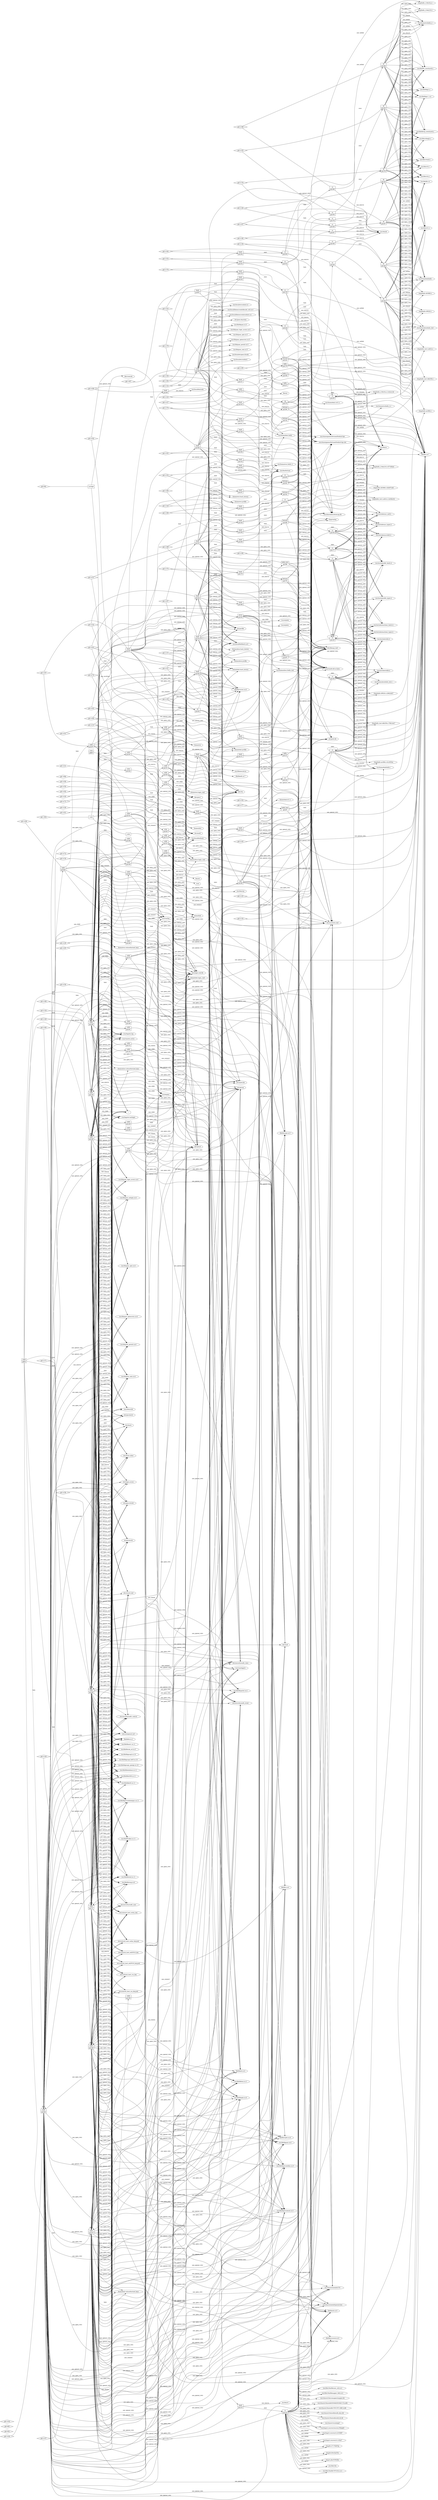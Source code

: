 digraph buildinject {
rankdir="LR";
"f_/" [label="/"];
"f_/bin/cp" [label="/bin/cp"];
"f_/bin/sh" [label="/bin/sh"];
"f_/dev/console" [label="/dev/console"];
"f_/dev/null" [label="/dev/null"];
"f_/dev/pts/0" [label="/dev/pts/0"];
"f_/dev/pts/1" [label="/dev/pts/1"];
"f_/dev/tty" [label="/dev/tty"];
"f_/etc/group" [label="/etc/group"];
"f_/etc/gss/mech" [label="/etc/gss/mech"];
"f_/etc/hosts" [label="/etc/hosts"];
"f_/etc/hosts.allow" [label="/etc/hosts.allow"];
"f_/etc/libmap.conf" [label="/etc/libmap.conf"];
"f_/etc/login.access" [label="/etc/login.access"];
"f_/etc/login.conf.db" [label="/etc/login.conf.db"];
"f_/etc/motd" [label="/etc/motd"];
"f_/etc/nsswitch.conf" [label="/etc/nsswitch.conf"];
"f_/etc/pam.d/sshd" [label="/etc/pam.d/sshd"];
"f_/etc/pam.d/system" [label="/etc/pam.d/system"];
"f_/etc/profile" [label="/etc/profile"];
"f_/etc/protocols" [label="/etc/protocols"];
"f_/etc/pwd.db" [label="/etc/pwd.db"];
"f_/etc/resolv.conf" [label="/etc/resolv.conf"];
"f_/etc/security/audit_class" [label="/etc/security/audit_class"];
"f_/etc/security/audit_control" [label="/etc/security/audit_control"];
"f_/etc/security/audit_event" [label="/etc/security/audit_event"];
"f_/etc/security/audit_user" [label="/etc/security/audit_user"];
"f_/etc/spwd.db" [label="/etc/spwd.db"];
"f_/etc/ssh/ssh_host_ecdsa_key" [label="/etc/ssh/ssh_host_ecdsa_key"];
"f_/etc/ssh/ssh_host_ecdsa_key.pub" [label="/etc/ssh/ssh_host_ecdsa_key.pub"];
"f_/etc/ssh/ssh_host_ed25519_key" [label="/etc/ssh/ssh_host_ed25519_key"];
"f_/etc/ssh/ssh_host_ed25519_key.pub" [label="/etc/ssh/ssh_host_ed25519_key.pub"];
"f_/etc/ssh/ssh_host_rsa_key" [label="/etc/ssh/ssh_host_rsa_key"];
"f_/etc/ssh/ssh_host_rsa_key.pub" [label="/etc/ssh/ssh_host_rsa_key.pub"];
"f_/etc/ssl/openssl.cnf" [label="/etc/ssl/openssl.cnf"];
"f_/home/alice" [label="/home/alice"];
"f_/home/alice/.bash_history" [label="/home/alice/.bash_history"];
"f_/home/alice/.login_conf" [label="/home/alice/.login_conf"];
"f_/home/alice/.profile" [label="/home/alice/.profile"];
"f_/home/alice/.ssh/authorized_keys" [label="/home/alice/.ssh/authorized_keys"];
"f_/home/bob" [label="/home/bob"];
"f_/home/bob/.bash_history" [label="/home/bob/.bash_history"];
"f_/home/bob/.login_conf" [label="/home/bob/.login_conf"];
"f_/home/bob/.profile" [label="/home/bob/.profile"];
"f_/home/bob/.ssh/authorized_keys" [label="/home/bob/.ssh/authorized_keys"];
"f_/home/bob/crt1.o" [label="/home/bob/crt1.o"];
"f_/home/eve" [label="/home/eve"];
"f_/home/eve/.bash_history" [label="/home/eve/.bash_history"];
"f_/home/eve/.login_conf" [label="/home/eve/.login_conf"];
"f_/home/eve/.profile" [label="/home/eve/.profile"];
"f_/home/eve/.ssh/authorized_keys" [label="/home/eve/.ssh/authorized_keys"];
"f_/lib/libc.so.7" [label="/lib/libc.so.7"];
"f_/lib/libcrypt.so.5" [label="/lib/libcrypt.so.5"];
"f_/lib/libcrypto.so.8" [label="/lib/libcrypto.so.8"];
"f_/lib/libedit.so.7" [label="/lib/libedit.so.7"];
"f_/lib/libmd.so.6" [label="/lib/libmd.so.6"];
"f_/lib/libncurses.so.8" [label="/lib/libncurses.so.8"];
"f_/lib/libncursesw.so.8" [label="/lib/libncursesw.so.8"];
"f_/lib/libthr.so.3" [label="/lib/libthr.so.3"];
"f_/lib/libutil.so.9" [label="/lib/libutil.so.9"];
"f_/lib/libz.so.6" [label="/lib/libz.so.6"];
"f_/root" [label="/root"];
"f_/tmp/bt.2717XIDtTg" [label="/tmp/bt.2717XIDtTg"];
"f_/tmp/bt.BOzTjd3Ylc" [label="/tmp/bt.BOzTjd3Ylc"];
"f_/tmp/hello-283966.o" [label="/tmp/hello-283966.o"];
"f_/tmp/hello-283966.o-bb097e48" [label="/tmp/hello-283966.o-bb097e48"];
"f_/tmp/hello-ae3f84.o" [label="/tmp/hello-ae3f84.o"];
"f_/tmp/hello-ae3f84.o-fa18554a" [label="/tmp/hello-ae3f84.o-fa18554a"];
"f_/tmp/hello-cf9520.o" [label="/tmp/hello-cf9520.o"];
"f_/tmp/hello-cf9520.o-29822d27" [label="/tmp/hello-cf9520.o-29822d27"];
"f_/tmp/hello_2-84c0ca.o" [label="/tmp/hello_2-84c0ca.o"];
"f_/tmp/hello_2-84c0ca.o-cdcea12d" [label="/tmp/hello_2-84c0ca.o-cdcea12d"];
"f_/tmp/hello_2-8ee216.o" [label="/tmp/hello_2-8ee216.o"];
"f_/tmp/hello_2-8ee216.o-d71fd4e4" [label="/tmp/hello_2-8ee216.o-d71fd4e4"];
"f_/tmp/hello_test-4db358.o" [label="/tmp/hello_test-4db358.o"];
"f_/tmp/hello_test-4db358.o-78b1e4c7" [label="/tmp/hello_test-4db358.o-78b1e4c7"];
"f_/tmp/hello_test-ca4fc4.o" [label="/tmp/hello_test-ca4fc4.o"];
"f_/tmp/hello_test-ca4fc4.o-2e94bc02" [label="/tmp/hello_test-ca4fc4.o-2e94bc02"];
"f_/tmp/runlog" [label="/tmp/runlog"];
"f_/tmp/vi.J6uYVPEHhv" [label="/tmp/vi.J6uYVPEHhv"];
"f_/usr/bin/cc" [label="/usr/bin/cc"];
"f_/usr/bin/fortune" [label="/usr/bin/fortune"];
"f_/usr/bin/ld" [label="/usr/bin/ld"];
"f_/usr/bin/scp" [label="/usr/bin/scp"];
"f_/usr/bin/vi" [label="/usr/bin/vi"];
"f_/usr/home/alice/./hello_test" [label="/usr/home/alice/./hello_test"];
"f_/usr/home/alice/hello_test" [label="/usr/home/alice/hello_test"];
"f_/usr/home/alice/hello_test.c" [label="/usr/home/alice/hello_test.c"];
"f_/usr/home/bob/./crt1.o" [label="/usr/home/bob/./crt1.o"];
"f_/usr/home/bob/./hello" [label="/usr/home/bob/./hello"];
"f_/usr/home/bob/hello" [label="/usr/home/bob/hello"];
"f_/usr/home/bob/hello.c" [label="/usr/home/bob/hello.c"];
"f_/usr/home/eve/./hello_2" [label="/usr/home/eve/./hello_2"];
"f_/usr/home/eve/hello_2" [label="/usr/home/eve/hello_2"];
"f_/usr/home/eve/hello_2.c" [label="/usr/home/eve/hello_2.c"];
"f_/usr/include/machine/_limits.h" [label="/usr/include/machine/_limits.h"];
"f_/usr/include/machine/_types.h" [label="/usr/include/machine/_types.h"];
"f_/usr/include/stdio.h" [label="/usr/include/stdio.h"];
"f_/usr/include/stdlib.h" [label="/usr/include/stdlib.h"];
"f_/usr/include/sys/_null.h" [label="/usr/include/sys/_null.h"];
"f_/usr/include/sys/_types.h" [label="/usr/include/sys/_types.h"];
"f_/usr/include/sys/cdefs.h" [label="/usr/include/sys/cdefs.h"];
"f_/usr/include/x86/_limits.h" [label="/usr/include/x86/_limits.h"];
"f_/usr/include/x86/_types.h" [label="/usr/include/x86/_types.h"];
"f_/usr/lib/crt1.o" [label="/usr/lib/crt1.o"];
"f_/usr/lib/crtbegin.o" [label="/usr/lib/crtbegin.o"];
"f_/usr/lib/crtend.o" [label="/usr/lib/crtend.o"];
"f_/usr/lib/crti.o" [label="/usr/lib/crti.o"];
"f_/usr/lib/crtn.o" [label="/usr/lib/crtn.o"];
"f_/usr/lib/i18n" [label="/usr/lib/i18n"];
"f_/usr/lib/i18n/libUTF1632.so.4" [label="/usr/lib/i18n/libUTF1632.so.4"];
"f_/usr/lib/i18n/libiconv_std.so.4" [label="/usr/lib/i18n/libiconv_std.so.4"];
"f_/usr/lib/i18n/libmapper_646.so.4" [label="/usr/lib/i18n/libmapper_646.so.4"];
"f_/usr/lib/libasn1.so.11" [label="/usr/lib/libasn1.so.11"];
"f_/usr/lib/libbsm.so.3" [label="/usr/lib/libbsm.so.3"];
"f_/usr/lib/libc.so" [label="/usr/lib/libc.so"];
"f_/usr/lib/libc_nonshared.a" [label="/usr/lib/libc_nonshared.a"];
"f_/usr/lib/libcom_err.so.5" [label="/usr/lib/libcom_err.so.5"];
"f_/usr/lib/libgcc.a" [label="/usr/lib/libgcc.a"];
"f_/usr/lib/libgcc_s.so" [label="/usr/lib/libgcc_s.so"];
"f_/usr/lib/libgssapi.so.10" [label="/usr/lib/libgssapi.so.10"];
"f_/usr/lib/libgssapi_krb5.so.10" [label="/usr/lib/libgssapi_krb5.so.10"];
"f_/usr/lib/libgssapi_spnego.so.10" [label="/usr/lib/libgssapi_spnego.so.10"];
"f_/usr/lib/libheimbase.so.11" [label="/usr/lib/libheimbase.so.11"];
"f_/usr/lib/libhx509.so.11" [label="/usr/lib/libhx509.so.11"];
"f_/usr/lib/libkrb5.so.11" [label="/usr/lib/libkrb5.so.11"];
"f_/usr/lib/libopie.so.8" [label="/usr/lib/libopie.so.8"];
"f_/usr/lib/libpam.so.5" [label="/usr/lib/libpam.so.5"];
"f_/usr/lib/libpam.so.6" [label="/usr/lib/libpam.so.6"];
"f_/usr/lib/libprivateheimipcc.so.11" [label="/usr/lib/libprivateheimipcc.so.11"];
"f_/usr/lib/libprivateldns.so.5" [label="/usr/lib/libprivateldns.so.5"];
"f_/usr/lib/libprivatessh.so.5" [label="/usr/lib/libprivatessh.so.5"];
"f_/usr/lib/libroken.so.11" [label="/usr/lib/libroken.so.11"];
"f_/usr/lib/libssp_nonshared.a" [label="/usr/lib/libssp_nonshared.a"];
"f_/usr/lib/libwind.so.11" [label="/usr/lib/libwind.so.11"];
"f_/usr/lib/libwrap.so.6" [label="/usr/lib/libwrap.so.6"];
"f_/usr/lib/libypclnt.so.4" [label="/usr/lib/libypclnt.so.4"];
"f_/usr/lib/pam_login_access.so.5" [label="/usr/lib/pam_login_access.so.5"];
"f_/usr/lib/pam_login_access.so.6" [label="/usr/lib/pam_login_access.so.6"];
"f_/usr/lib/pam_nologin.so.6" [label="/usr/lib/pam_nologin.so.6"];
"f_/usr/lib/pam_opie.so.5" [label="/usr/lib/pam_opie.so.5"];
"f_/usr/lib/pam_opie.so.6" [label="/usr/lib/pam_opie.so.6"];
"f_/usr/lib/pam_opieaccess.so.5" [label="/usr/lib/pam_opieaccess.so.5"];
"f_/usr/lib/pam_opieaccess.so.6" [label="/usr/lib/pam_opieaccess.so.6"];
"f_/usr/lib/pam_permit.so.5" [label="/usr/lib/pam_permit.so.5"];
"f_/usr/lib/pam_permit.so.6" [label="/usr/lib/pam_permit.so.6"];
"f_/usr/lib/pam_unix.so.5" [label="/usr/lib/pam_unix.so.5"];
"f_/usr/lib/pam_unix.so.6" [label="/usr/lib/pam_unix.so.6"];
"f_/usr/libexec/atrun" [label="/usr/libexec/atrun"];
"f_/usr/local/bin/bash" [label="/usr/local/bin/bash"];
"f_/usr/local/bin/sudo" [label="/usr/local/bin/sudo"];
"f_/usr/local/etc/pam.d/sudo" [label="/usr/local/etc/pam.d/sudo"];
"f_/usr/local/etc/sudoers" [label="/usr/local/etc/sudoers"];
"f_/usr/local/etc/sudoers.d" [label="/usr/local/etc/sudoers.d"];
"f_/usr/local/lib/libintl.so.8" [label="/usr/local/lib/libintl.so.8"];
"f_/usr/local/libexec/sudo/libsudo_util.so.0" [label="/usr/local/libexec/sudo/libsudo_util.so.0"];
"f_/usr/local/libexec/sudo/sudoers.so" [label="/usr/local/libexec/sudo/sudoers.so"];
"f_/usr/sbin/sshd" [label="/usr/sbin/sshd"];
"f_/usr/share/games/fortune/freebsd-tips" [label="/usr/share/games/fortune/freebsd-tips"];
"f_/usr/share/games/fortune/freebsd-tips.dat" [label="/usr/share/games/fortune/freebsd-tips.dat"];
"f_/usr/share/i18n/csmapper/mapper.dir" [label="/usr/share/i18n/csmapper/mapper.dir"];
"f_/usr/share/i18n/esdb/ISO646/ISO646-US.esdb" [label="/usr/share/i18n/esdb/ISO646/ISO646-US.esdb"];
"f_/usr/share/i18n/esdb/UTF/UTF-16BE.esdb" [label="/usr/share/i18n/esdb/UTF/UTF-16BE.esdb"];
"f_/usr/share/i18n/esdb/esdb.alias.db" [label="/usr/share/i18n/esdb/esdb.alias.db"];
"f_/usr/share/i18n/esdb/esdb.dir.db" [label="/usr/share/i18n/esdb/esdb.dir.db"];
"f_/usr/share/misc/termcap.db" [label="/usr/share/misc/termcap.db"];
"f_/usr/share/vi/catalog/C" [label="/usr/share/vi/catalog/C"];
"f_/usr/share/zoneinfo/UTC" [label="/usr/share/zoneinfo/UTC"];
"f_/usr/share/zoneinfo/posixrules" [label="/usr/share/zoneinfo/posixrules"];
"f_/var/at/jobs/" [label="/var/at/jobs/"];
"f_/var/at/jobs/." [label="/var/at/jobs/."];
"f_/var/empty/" [label="/var/empty/"];
"f_/var/log/utx.lastlogin" [label="/var/log/utx.lastlogin"];
"f_/var/log/utx.log" [label="/var/log/utx.log"];
"f_/var/run/ld-elf.so.hints" [label="/var/run/ld-elf.so.hints"];
"f_/var/run/log" [label="/var/run/log"];
"f_/var/run/logpriv" [label="/var/run/logpriv"];
"f_/var/run/utx.active" [label="/var/run/utx.active"];
"f_/var/tmp/vi.recover/recover.PRAq6Z" [label="/var/tmp/vi.recover/recover.PRAq6Z"];
"f_/var/tmp/vi.recover/vi.LV3M87" [label="/var/tmp/vi.recover/vi.LV3M87"];
"f_/var/tmp/vi.recover/vi.vvIQs7" [label="/var/tmp/vi.recover/vi.vvIQs7"];
    p_2124 [label="pid 2124", shape="diamond"];
    "e_2124_bash" [label="bash", shape="box"];
     p_2124 -> "e_2124_bash" [dir="none", minlen=2];
    "e_2124_bash" -> "f_/usr/bin/cc" [label="aue_execve"];
    "e_2124_cc" [label="cc", shape="box"];
     p_2124 -> "e_2124_cc" [dir="none", minlen=2];
    "e_2124_cc" -> "f_/usr/share/misc/termcap.db" [label="aue_open_rwtc"];
    p_2125 [label="pid 2125", shape="diamond"];
    "e_2125_cc" [label="cc", shape="box"];
     p_2125 -> "e_2125_cc" [dir="none", minlen=2];
    "e_2125_cc" -> "f_/usr/bin/cc" [label="aue_execve"];
    "e_2125_cc" -> "f_/usr/home/bob/hello.c" [label="aue_openat_rwtc"];
    "e_2125_cc" -> "f_/tmp/hello-cf9520.o-29822d27" [label="aue_openat_rwtc"];
    "e_2125_cc" -> "f_/usr/include/stdio.h" [label="aue_openat_rwtc"];
    "e_2125_cc" -> "f_/usr/include/sys/cdefs.h" [label="aue_openat_rwtc"];
    "e_2125_cc" -> "f_/usr/include/sys/_null.h" [label="aue_openat_rwtc"];
    "e_2125_cc" -> "f_/usr/include/sys/_types.h" [label="aue_openat_rwtc"];
    "e_2125_cc" -> "f_/usr/include/machine/_types.h" [label="aue_openat_rwtc"];
    "e_2125_cc" -> "f_/usr/include/x86/_types.h" [label="aue_openat_rwtc"];
    "e_2125_cc" -> "f_/usr/include/machine/_limits.h" [label="aue_openat_rwtc"];
    "e_2125_cc" -> "f_/usr/include/x86/_limits.h" [label="aue_openat_rwtc"];
    "e_2125_cc" -> "f_/usr/include/stdlib.h" [label="aue_openat_rwtc"];
    "e_2125_cc" -> "f_/tmp/hello-cf9520.o-29822d27" [label="aue_rename"];
    p_2126 [label="pid 2126", shape="diamond"];
    "e_2126_cc" [label="cc", shape="box"];
     p_2126 -> "e_2126_cc" [dir="none", minlen=2];
    "e_2126_cc" -> "f_/usr/bin/ld" [label="aue_execve"];
    "e_2126_ld" [label="ld", shape="box"];
     p_2126 -> "e_2126_ld" [dir="none", minlen=2];
    "e_2126_ld" -> "f_/usr/home/bob/hello" [label="aue_unlink"];
    "e_2126_ld" -> "f_/usr/home/bob/hello" [label="aue_open_rwtc"];
    "e_2126_ld" -> "f_/usr/lib/crt1.o" [label="aue_open_rwtc"];
    "e_2126_ld" -> "f_/usr/lib/crti.o" [label="aue_open_rwtc"];
    "e_2126_ld" -> "f_/usr/lib/crtbegin.o" [label="aue_open_rwtc"];
    "e_2126_ld" -> "f_/tmp/hello-cf9520.o" [label="aue_open_rwtc"];
    "e_2126_ld" -> "f_/usr/lib/libgcc.a" [label="aue_open_rwtc"];
    "e_2126_ld" -> "f_/usr/lib/libgcc_s.so" [label="aue_open_rwtc"];
    "e_2126_ld" -> "f_/usr/lib/libc.so" [label="aue_open_rwtc"];
    "e_2126_ld" -> "f_/lib/libc.so.7" [label="aue_open_rwtc"];
    "e_2126_ld" -> "f_/usr/lib/libc_nonshared.a" [label="aue_open_rwtc"];
    "e_2126_ld" -> "f_/usr/lib/libssp_nonshared.a" [label="aue_open_rwtc"];
    "e_2126_ld" -> "f_/usr/lib/crtend.o" [label="aue_open_rwtc"];
    "e_2126_ld" -> "f_/usr/lib/crtn.o" [label="aue_open_rwtc"];
    "e_2126_ld" -> "f_/usr/home/bob/hello" [label="aue_chmod"];
    "e_2124_cc" -> "f_/tmp/hello-cf9520.o" [label="aue_unlink"];
    p_2127 [label="pid 2127", shape="diamond"];
    "e_2127_bash" [label="bash", shape="box"];
     p_2127 -> "e_2127_bash" [dir="none", minlen=2];
    "e_2127_bash" -> "f_/usr/home/bob/./hello" [label="aue_execve"];
    "e_2127_hello" [label="hello", shape="box"];
     p_2127 -> "e_2127_hello" [dir="none", minlen=2];
    "e_2127_hello" -> "f_/etc/libmap.conf" [label="aue_openat_rwtc"];
    "e_2127_hello" -> "f_/var/run/ld-elf.so.hints" [label="aue_openat_rwtc"];
    "e_2127_hello" -> "f_/lib/libc.so.7" [label="aue_openat_rwtc"];
    p_1957 [label="pid 1957", shape="diamond"];
    "e_1957_bash" [label="bash", shape="box"];
     p_1957 -> "e_1957_bash" [dir="none", minlen=2];
    "e_1957_bash" -> "f_/home/bob/.bash_history" [label="aue_openat_rwtc"];
    p_1954 [label="pid 1954", shape="diamond"];
    "e_1954_sshd" [label="sshd", shape="box"];
     p_1954 -> "e_1954_sshd" [dir="none", minlen=2];
    "e_1954_sshd" -> "f_/etc/spwd.db" [label="aue_open_rwtc"];
    p_1956 [label="pid 1956", shape="diamond"];
    "e_1956_sshd" [label="sshd", shape="box"];
     p_1956 -> "e_1956_sshd" [dir="none", minlen=2];
    "e_1956_sshd" -> "f_/var/run/log" [label="aue_connect"];
    p_694 [label="pid 694", shape="diamond"];
    "e_694_syslogd" [label="syslogd", shape="box"];
     p_694 -> "e_694_syslogd" [dir="none", minlen=2];
    "e_694_syslogd" -> "f_/" [label="aue_recvfrom"];
    "e_1954_sshd" -> "f_/var/run/utx.active" [label="aue_open_rwtc"];
    "e_1954_sshd" -> "f_/var/log/utx.log" [label="aue_open_rwtc"];
    p_2128 [label="pid 2128", shape="diamond"];
    "e_2128_sshd" [label="sshd", shape="box"];
     p_2128 -> "e_2128_sshd" [dir="none", minlen=2];
    "e_2128_sshd" -> "f_/usr/sbin/sshd" [label="aue_execve"];
    "e_2128_sshd" -> "f_/etc/libmap.conf" [label="aue_openat_rwtc"];
    "e_2128_sshd" -> "f_/var/run/ld-elf.so.hints" [label="aue_openat_rwtc"];
    "e_2128_sshd" -> "f_/usr/lib/libpam.so.6" [label="aue_openat_rwtc"];
    "e_2128_sshd" -> "f_/usr/lib/libprivatessh.so.5" [label="aue_openat_rwtc"];
    "e_2128_sshd" -> "f_/lib/libutil.so.9" [label="aue_openat_rwtc"];
    "e_2128_sshd" -> "f_/usr/lib/libwrap.so.6" [label="aue_openat_rwtc"];
    "e_2128_sshd" -> "f_/usr/lib/libbsm.so.3" [label="aue_openat_rwtc"];
    "e_2128_sshd" -> "f_/usr/lib/libgssapi_krb5.so.10" [label="aue_openat_rwtc"];
    "e_2128_sshd" -> "f_/usr/lib/libgssapi.so.10" [label="aue_openat_rwtc"];
    "e_2128_sshd" -> "f_/usr/lib/libkrb5.so.11" [label="aue_openat_rwtc"];
    "e_2128_sshd" -> "f_/lib/libcrypto.so.8" [label="aue_openat_rwtc"];
    "e_2128_sshd" -> "f_/lib/libc.so.7" [label="aue_openat_rwtc"];
    "e_2128_sshd" -> "f_/usr/lib/libprivateldns.so.5" [label="aue_openat_rwtc"];
    "e_2128_sshd" -> "f_/lib/libcrypt.so.5" [label="aue_openat_rwtc"];
    "e_2128_sshd" -> "f_/lib/libz.so.6" [label="aue_openat_rwtc"];
    "e_2128_sshd" -> "f_/usr/lib/libroken.so.11" [label="aue_openat_rwtc"];
    "e_2128_sshd" -> "f_/usr/lib/libasn1.so.11" [label="aue_openat_rwtc"];
    "e_2128_sshd" -> "f_/usr/lib/libcom_err.so.5" [label="aue_openat_rwtc"];
    "e_2128_sshd" -> "f_/usr/lib/libhx509.so.11" [label="aue_openat_rwtc"];
    "e_2128_sshd" -> "f_/usr/lib/libwind.so.11" [label="aue_openat_rwtc"];
    "e_2128_sshd" -> "f_/usr/lib/libheimbase.so.11" [label="aue_openat_rwtc"];
    "e_2128_sshd" -> "f_/usr/lib/libprivateheimipcc.so.11" [label="aue_openat_rwtc"];
    "e_2128_sshd" -> "f_/lib/libthr.so.3" [label="aue_openat_rwtc"];
    "e_2128_sshd" -> "f_/dev/null" [label="aue_openat_rwtc"];
    "e_2128_sshd" -> "f_/etc/ssl/openssl.cnf" [label="aue_open_rwtc"];
    "e_2128_sshd" -> "f_/etc/nsswitch.conf" [label="aue_open_rwtc"];
    "e_2128_sshd" -> "f_/etc/spwd.db" [label="aue_open_rwtc"];
    "e_2128_sshd" -> "f_/etc/ssh/ssh_host_rsa_key" [label="aue_openat_rwtc"];
    "e_2128_sshd" -> "f_/etc/ssh/ssh_host_rsa_key" [label="aue_open_rwtc"];
    "e_2128_sshd" -> "f_/etc/ssh/ssh_host_rsa_key.pub" [label="aue_open_rwtc"];
    "e_2128_sshd" -> "f_/usr/share/zoneinfo/UTC" [label="aue_open_rwtc"];
    "e_2128_sshd" -> "f_/usr/share/zoneinfo/posixrules" [label="aue_open_rwtc"];
    "e_2128_sshd" -> "f_/var/run/logpriv" [label="aue_connect"];
    "e_694_syslogd" -> "f_/dev/console" [label="aue_openat_rwtc"];
    "e_2128_sshd" -> "f_/etc/ssh/ssh_host_ecdsa_key" [label="aue_openat_rwtc"];
    "e_2128_sshd" -> "f_/etc/ssh/ssh_host_ecdsa_key" [label="aue_open_rwtc"];
    "e_2128_sshd" -> "f_/etc/ssh/ssh_host_ecdsa_key.pub" [label="aue_open_rwtc"];
    "e_2128_sshd" -> "f_/etc/ssh/ssh_host_ed25519_key" [label="aue_openat_rwtc"];
    "e_2128_sshd" -> "f_/etc/ssh/ssh_host_ed25519_key" [label="aue_open_rwtc"];
    "e_2128_sshd" -> "f_/etc/ssh/ssh_host_ed25519_key.pub" [label="aue_open_rwtc"];
    "e_2128_sshd" -> "f_/" [label="aue_chdir"];
    "e_2128_sshd" -> "f_/etc/resolv.conf" [label="aue_open_rwtc"];
    "e_2128_sshd" -> "f_/etc/gss/mech" [label="aue_open_rwtc"];
    "e_2128_sshd" -> "f_/usr/lib/libgssapi_spnego.so.10" [label="aue_openat_rwtc"];
    "e_2128_sshd" -> "f_/etc/protocols" [label="aue_open_rwtc"];
    "e_2128_sshd" -> "f_/etc/hosts.allow" [label="aue_open_rwtc"];
    p_2129 [label="pid 2129", shape="diamond"];
    "e_2129_sshd" [label="sshd", shape="box"];
     p_2129 -> "e_2129_sshd" [dir="none", minlen=2];
    "e_2129_sshd" -> "f_/var/empty/" [label="aue_chdir"];
    "e_2128_sshd" -> "f_/etc/hosts" [label="aue_open_rwtc"];
    "e_2128_sshd" -> "f_/etc/login.conf.db" [label="aue_open_rwtc"];
    "e_2128_sshd" -> "f_/etc/pam.d/sshd" [label="aue_open_rwtc"];
    "e_2128_sshd" -> "f_/usr/lib/pam_opie.so.6" [label="aue_openat_rwtc"];
    "e_2128_sshd" -> "f_/usr/lib/libopie.so.8" [label="aue_openat_rwtc"];
    "e_2128_sshd" -> "f_/lib/libmd.so.6" [label="aue_openat_rwtc"];
    "e_2128_sshd" -> "f_/usr/lib/pam_opieaccess.so.6" [label="aue_openat_rwtc"];
    "e_2128_sshd" -> "f_/usr/lib/pam_unix.so.6" [label="aue_openat_rwtc"];
    "e_2128_sshd" -> "f_/usr/lib/libypclnt.so.4" [label="aue_openat_rwtc"];
    "e_2128_sshd" -> "f_/usr/lib/pam_nologin.so.6" [label="aue_openat_rwtc"];
    "e_2128_sshd" -> "f_/usr/lib/pam_login_access.so.6" [label="aue_openat_rwtc"];
    "e_2128_sshd" -> "f_/usr/lib/pam_permit.so.6" [label="aue_openat_rwtc"];
    "e_2128_sshd" -> "f_/etc/group" [label="aue_open_rwtc"];
    "e_2128_sshd" -> "f_/home/bob/.ssh/authorized_keys" [label="aue_openat_rwtc"];
    "e_2128_sshd" -> "f_/etc/login.access" [label="aue_open_rwtc"];
    "e_2128_sshd" -> "f_/etc/security/audit_user" [label="aue_open_rwtc"];
    "e_2128_sshd" -> "f_/etc/security/audit_class" [label="aue_open_rwtc"];
    "e_2128_sshd" -> "f_/etc/security/audit_control" [label="aue_open_rwtc"];
    "e_2128_sshd" -> "f_/etc/security/audit_event" [label="aue_open_rwtc"];
    p_2130 [label="pid 2130", shape="diamond"];
    "e_2130_sshd" [label="sshd", shape="box"];
     p_2130 -> "e_2130_sshd" [dir="none", minlen=2];
    "e_2130_sshd" -> "f_/etc/group" [label="aue_open_rwtc"];
    "e_2130_sshd" -> "f_/home/bob/.login_conf" [label="aue_open_rwtc"];
    "e_2130_sshd" -> "f_/etc/login.conf.db" [label="aue_open_rwtc"];
    "e_2128_sshd" -> "f_/dev/pts/0" [label="aue_openat_rwtc"];
    "e_2128_sshd" -> "f_/dev/pts/0" [label="aue_chown"];
    "e_2128_sshd" -> "f_/var/log/utx.lastlogin" [label="aue_open_rwtc"];
    "e_2128_sshd" -> "f_/var/run/utx.active" [label="aue_open_rwtc"];
    "e_2128_sshd" -> "f_/var/log/utx.log" [label="aue_open_rwtc"];
    p_2131 [label="pid 2131", shape="diamond"];
    "e_2131_sshd" [label="sshd", shape="box"];
     p_2131 -> "e_2131_sshd" [dir="none", minlen=2];
    "e_2131_sshd" -> "f_/dev/pts/0" [label="aue_openat_rwtc"];
    "e_2131_sshd" -> "f_/dev/tty" [label="aue_openat_rwtc"];
    "e_2131_sshd" -> "f_/etc/motd" [label="aue_open_rwtc"];
    "e_2131_sshd" -> "f_/home/bob/.login_conf" [label="aue_open_rwtc"];
    "e_2131_sshd" -> "f_/etc/login.conf.db" [label="aue_open_rwtc"];
    "e_2131_sshd" -> "f_/home/bob" [label="aue_chdir"];
    "e_2131_sshd" -> "f_/usr/local/bin/bash" [label="aue_execve"];
    "e_2131_bash" [label="bash", shape="box"];
     p_2131 -> "e_2131_bash" [dir="none", minlen=2];
    "e_2131_bash" -> "f_/etc/libmap.conf" [label="aue_openat_rwtc"];
    "e_2131_bash" -> "f_/var/run/ld-elf.so.hints" [label="aue_openat_rwtc"];
    "e_2131_bash" -> "f_/lib/libncurses.so.8" [label="aue_openat_rwtc"];
    "e_2131_bash" -> "f_/usr/local/lib/libintl.so.8" [label="aue_openat_rwtc"];
    "e_2131_bash" -> "f_/lib/libc.so.7" [label="aue_openat_rwtc"];
    "e_2131_bash" -> "f_/dev/tty" [label="aue_openat_rwtc"];
    "e_2131_bash" -> "f_/etc/nsswitch.conf" [label="aue_open_rwtc"];
    "e_2131_bash" -> "f_/etc/pwd.db" [label="aue_open_rwtc"];
    "e_2131_bash" -> "f_/etc/profile" [label="aue_openat_rwtc"];
    "e_2131_bash" -> "f_/home/bob/.profile" [label="aue_openat_rwtc"];
    p_2132 [label="pid 2132", shape="diamond"];
    "e_2132_bash" [label="bash", shape="box"];
     p_2132 -> "e_2132_bash" [dir="none", minlen=2];
    "e_2132_bash" -> "f_/usr/bin/fortune" [label="aue_execve"];
    "e_2132_fortune" [label="fortune", shape="box"];
     p_2132 -> "e_2132_fortune" [dir="none", minlen=2];
    "e_2132_fortune" -> "f_/etc/libmap.conf" [label="aue_openat_rwtc"];
    "e_2132_fortune" -> "f_/var/run/ld-elf.so.hints" [label="aue_openat_rwtc"];
    "e_2132_fortune" -> "f_/lib/libc.so.7" [label="aue_openat_rwtc"];
    "e_2132_fortune" -> "f_/usr/share/games/fortune/freebsd-tips" [label="aue_openat_rwtc"];
    "e_2132_fortune" -> "f_/usr/share/games/fortune/freebsd-tips.dat" [label="aue_openat_rwtc"];
    "e_2131_bash" -> "f_/home/bob/.bash_history" [label="aue_openat_rwtc"];
    "e_2131_bash" -> "f_/usr/share/misc/termcap.db" [label="aue_open_rwtc"];
    p_2133 [label="pid 2133", shape="diamond"];
    "e_2133_bash" [label="bash", shape="box"];
     p_2133 -> "e_2133_bash" [dir="none", minlen=2];
    "e_2133_bash" -> "f_/usr/bin/vi" [label="aue_execve"];
    "e_2133_vi" [label="vi", shape="box"];
     p_2133 -> "e_2133_vi" [dir="none", minlen=2];
    "e_2133_vi" -> "f_/etc/libmap.conf" [label="aue_openat_rwtc"];
    "e_2133_vi" -> "f_/var/run/ld-elf.so.hints" [label="aue_openat_rwtc"];
    "e_2133_vi" -> "f_/lib/libutil.so.9" [label="aue_openat_rwtc"];
    "e_2133_vi" -> "f_/lib/libncursesw.so.8" [label="aue_openat_rwtc"];
    "e_2133_vi" -> "f_/lib/libc.so.7" [label="aue_openat_rwtc"];
    "e_2133_vi" -> "f_/usr/share/misc/termcap.db" [label="aue_open_rwtc"];
    "e_2133_vi" -> "f_/usr/lib/i18n" [label="aue_open_rwtc"];
    "e_2133_vi" -> "f_/usr/lib/i18n/libiconv_std.so.4" [label="aue_openat_rwtc"];
    "e_2133_vi" -> "f_/usr/share/i18n/esdb/esdb.alias.db" [label="aue_open_rwtc"];
    "e_2133_vi" -> "f_/usr/share/i18n/esdb/esdb.dir.db" [label="aue_open_rwtc"];
    "e_2133_vi" -> "f_/usr/share/i18n/esdb/ISO646/ISO646-US.esdb" [label="aue_open_rwtc"];
    "e_2133_vi" -> "f_/usr/share/i18n/esdb/UTF/UTF-16BE.esdb" [label="aue_open_rwtc"];
    "e_2133_vi" -> "f_/usr/lib/i18n/libUTF1632.so.4" [label="aue_openat_rwtc"];
    "e_2133_vi" -> "f_/usr/share/i18n/csmapper/mapper.dir" [label="aue_open_rwtc"];
    "e_2133_vi" -> "f_/usr/lib/i18n/libmapper_646.so.4" [label="aue_openat_rwtc"];
    "e_2133_vi" -> "f_/usr/share/vi/catalog/C" [label="aue_open_rwtc"];
    "e_2133_vi" -> "f_/var/tmp/vi.recover/vi.LV3M87" [label="aue_open_rwtc"];
    "e_2133_vi" -> "f_/usr/home/bob/hello.c" [label="aue_open_rwtc"];
    "e_2133_vi" -> "f_/tmp/bt.2717XIDtTg" [label="aue_open_rwtc"];
    "e_2133_vi" -> "f_/tmp/bt.2717XIDtTg" [label="aue_unlink"];
    "e_2133_vi" -> "f_/etc/nsswitch.conf" [label="aue_open_rwtc"];
    "e_2133_vi" -> "f_/etc/pwd.db" [label="aue_open_rwtc"];
    "e_2133_vi" -> "f_/var/tmp/vi.recover/recover.PRAq6Z" [label="aue_open_rwtc"];
    "e_2133_vi" -> "f_/usr/share/zoneinfo/UTC" [label="aue_open_rwtc"];
    "e_2133_vi" -> "f_/usr/share/zoneinfo/posixrules" [label="aue_open_rwtc"];
    "e_2133_vi" -> "f_/var/tmp/vi.recover/vi.LV3M87" [label="aue_chmod"];
    "e_2133_vi" -> "f_/tmp/vi.J6uYVPEHhv" [label="aue_open_rwtc"];
    "e_2133_vi" -> "f_/var/tmp/vi.recover/vi.vvIQs7" [label="aue_open_rwtc"];
    "e_2133_vi" -> "f_/tmp/bt.BOzTjd3Ylc" [label="aue_open_rwtc"];
    "e_2133_vi" -> "f_/tmp/bt.BOzTjd3Ylc" [label="aue_unlink"];
    "e_2133_vi" -> "f_/usr/home/bob/hello.c" [label="aue_openat_rwtc"];
    "e_2133_vi" -> "f_/var/tmp/vi.recover/vi.LV3M87" [label="aue_unlink"];
    "e_2133_vi" -> "f_/var/tmp/vi.recover/recover.PRAq6Z" [label="aue_unlink"];
    "e_2133_vi" -> "f_/tmp/vi.J6uYVPEHhv" [label="aue_unlink"];
    "e_2133_vi" -> "f_/var/tmp/vi.recover/vi.vvIQs7" [label="aue_unlink"];
    p_2134 [label="pid 2134", shape="diamond"];
    "e_2134_bash" [label="bash", shape="box"];
     p_2134 -> "e_2134_bash" [dir="none", minlen=2];
    "e_2134_bash" -> "f_/usr/bin/cc" [label="aue_execve"];
    "e_2134_cc" [label="cc", shape="box"];
     p_2134 -> "e_2134_cc" [dir="none", minlen=2];
    "e_2134_cc" -> "f_/usr/share/misc/termcap.db" [label="aue_open_rwtc"];
    p_2135 [label="pid 2135", shape="diamond"];
    "e_2135_cc" [label="cc", shape="box"];
     p_2135 -> "e_2135_cc" [dir="none", minlen=2];
    "e_2135_cc" -> "f_/usr/bin/cc" [label="aue_execve"];
    "e_2135_cc" -> "f_/usr/home/bob/hello.c" [label="aue_openat_rwtc"];
    "e_2135_cc" -> "f_/tmp/hello-ae3f84.o-fa18554a" [label="aue_openat_rwtc"];
    "e_2135_cc" -> "f_/usr/include/stdio.h" [label="aue_openat_rwtc"];
    "e_2135_cc" -> "f_/usr/include/sys/cdefs.h" [label="aue_openat_rwtc"];
    "e_2135_cc" -> "f_/usr/include/sys/_null.h" [label="aue_openat_rwtc"];
    "e_2135_cc" -> "f_/usr/include/sys/_types.h" [label="aue_openat_rwtc"];
    "e_2135_cc" -> "f_/usr/include/machine/_types.h" [label="aue_openat_rwtc"];
    "e_2135_cc" -> "f_/usr/include/x86/_types.h" [label="aue_openat_rwtc"];
    "e_2135_cc" -> "f_/usr/include/machine/_limits.h" [label="aue_openat_rwtc"];
    "e_2135_cc" -> "f_/usr/include/x86/_limits.h" [label="aue_openat_rwtc"];
    "e_2135_cc" -> "f_/usr/include/stdlib.h" [label="aue_openat_rwtc"];
    "e_2135_cc" -> "f_/tmp/hello-ae3f84.o-fa18554a" [label="aue_rename"];
    p_2136 [label="pid 2136", shape="diamond"];
    "e_2136_cc" [label="cc", shape="box"];
     p_2136 -> "e_2136_cc" [dir="none", minlen=2];
    "e_2136_cc" -> "f_/usr/bin/ld" [label="aue_execve"];
    "e_2136_ld" [label="ld", shape="box"];
     p_2136 -> "e_2136_ld" [dir="none", minlen=2];
    "e_2136_ld" -> "f_/usr/home/bob/hello" [label="aue_unlink"];
    "e_2136_ld" -> "f_/usr/home/bob/hello" [label="aue_open_rwtc"];
    "e_2136_ld" -> "f_/usr/lib/crt1.o" [label="aue_open_rwtc"];
    "e_2136_ld" -> "f_/usr/lib/crti.o" [label="aue_open_rwtc"];
    "e_2136_ld" -> "f_/usr/lib/crtbegin.o" [label="aue_open_rwtc"];
    "e_2136_ld" -> "f_/tmp/hello-ae3f84.o" [label="aue_open_rwtc"];
    "e_2136_ld" -> "f_/usr/lib/libgcc.a" [label="aue_open_rwtc"];
    "e_2136_ld" -> "f_/usr/lib/libgcc_s.so" [label="aue_open_rwtc"];
    "e_2136_ld" -> "f_/usr/lib/libc.so" [label="aue_open_rwtc"];
    "e_2136_ld" -> "f_/lib/libc.so.7" [label="aue_open_rwtc"];
    "e_2136_ld" -> "f_/usr/lib/libc_nonshared.a" [label="aue_open_rwtc"];
    "e_2136_ld" -> "f_/usr/lib/libssp_nonshared.a" [label="aue_open_rwtc"];
    "e_2136_ld" -> "f_/usr/lib/crtend.o" [label="aue_open_rwtc"];
    "e_2136_ld" -> "f_/usr/lib/crtn.o" [label="aue_open_rwtc"];
    "e_2136_ld" -> "f_/usr/home/bob/hello" [label="aue_chmod"];
    "e_2134_cc" -> "f_/tmp/hello-ae3f84.o" [label="aue_unlink"];
    p_2137 [label="pid 2137", shape="diamond"];
    "e_2137_bash" [label="bash", shape="box"];
     p_2137 -> "e_2137_bash" [dir="none", minlen=2];
    "e_2137_bash" -> "f_/usr/home/bob/./hello" [label="aue_execve"];
    "e_2137_hello" [label="hello", shape="box"];
     p_2137 -> "e_2137_hello" [dir="none", minlen=2];
    "e_2137_hello" -> "f_/etc/libmap.conf" [label="aue_openat_rwtc"];
    "e_2137_hello" -> "f_/var/run/ld-elf.so.hints" [label="aue_openat_rwtc"];
    "e_2137_hello" -> "f_/lib/libc.so.7" [label="aue_openat_rwtc"];
    "e_2130_sshd" -> "f_/var/run/log" [label="aue_connect"];
    p_2139 [label="pid 2139", shape="diamond"];
    "e_2139_sshd" [label="sshd", shape="box"];
     p_2139 -> "e_2139_sshd" [dir="none", minlen=2];
    "e_2139_sshd" -> "f_/usr/sbin/sshd" [label="aue_execve"];
    "e_2139_sshd" -> "f_/etc/libmap.conf" [label="aue_openat_rwtc"];
    "e_2139_sshd" -> "f_/var/run/ld-elf.so.hints" [label="aue_openat_rwtc"];
    "e_2139_sshd" -> "f_/usr/lib/libpam.so.6" [label="aue_openat_rwtc"];
    "e_2139_sshd" -> "f_/usr/lib/libprivatessh.so.5" [label="aue_openat_rwtc"];
    "e_2139_sshd" -> "f_/lib/libutil.so.9" [label="aue_openat_rwtc"];
    "e_2139_sshd" -> "f_/usr/lib/libwrap.so.6" [label="aue_openat_rwtc"];
    "e_2139_sshd" -> "f_/usr/lib/libbsm.so.3" [label="aue_openat_rwtc"];
    "e_2139_sshd" -> "f_/usr/lib/libgssapi_krb5.so.10" [label="aue_openat_rwtc"];
    "e_2139_sshd" -> "f_/usr/lib/libgssapi.so.10" [label="aue_openat_rwtc"];
    "e_2139_sshd" -> "f_/usr/lib/libkrb5.so.11" [label="aue_openat_rwtc"];
    "e_2139_sshd" -> "f_/lib/libcrypto.so.8" [label="aue_openat_rwtc"];
    "e_2139_sshd" -> "f_/lib/libc.so.7" [label="aue_openat_rwtc"];
    "e_2139_sshd" -> "f_/usr/lib/libprivateldns.so.5" [label="aue_openat_rwtc"];
    "e_2139_sshd" -> "f_/lib/libcrypt.so.5" [label="aue_openat_rwtc"];
    "e_2139_sshd" -> "f_/lib/libz.so.6" [label="aue_openat_rwtc"];
    "e_2139_sshd" -> "f_/usr/lib/libroken.so.11" [label="aue_openat_rwtc"];
    "e_2139_sshd" -> "f_/usr/lib/libasn1.so.11" [label="aue_openat_rwtc"];
    "e_2139_sshd" -> "f_/usr/lib/libcom_err.so.5" [label="aue_openat_rwtc"];
    "e_2139_sshd" -> "f_/usr/lib/libhx509.so.11" [label="aue_openat_rwtc"];
    "e_2139_sshd" -> "f_/usr/lib/libwind.so.11" [label="aue_openat_rwtc"];
    "e_2139_sshd" -> "f_/usr/lib/libheimbase.so.11" [label="aue_openat_rwtc"];
    "e_2139_sshd" -> "f_/usr/lib/libprivateheimipcc.so.11" [label="aue_openat_rwtc"];
    "e_2139_sshd" -> "f_/lib/libthr.so.3" [label="aue_openat_rwtc"];
    "e_2139_sshd" -> "f_/dev/null" [label="aue_openat_rwtc"];
    "e_2139_sshd" -> "f_/etc/ssl/openssl.cnf" [label="aue_open_rwtc"];
    "e_2139_sshd" -> "f_/etc/nsswitch.conf" [label="aue_open_rwtc"];
    "e_2139_sshd" -> "f_/etc/spwd.db" [label="aue_open_rwtc"];
    "e_2139_sshd" -> "f_/etc/ssh/ssh_host_rsa_key" [label="aue_openat_rwtc"];
    "e_2139_sshd" -> "f_/etc/ssh/ssh_host_rsa_key" [label="aue_open_rwtc"];
    "e_2139_sshd" -> "f_/etc/ssh/ssh_host_rsa_key.pub" [label="aue_open_rwtc"];
    "e_2139_sshd" -> "f_/usr/share/zoneinfo/UTC" [label="aue_open_rwtc"];
    "e_2139_sshd" -> "f_/usr/share/zoneinfo/posixrules" [label="aue_open_rwtc"];
    "e_2139_sshd" -> "f_/var/run/logpriv" [label="aue_connect"];
    "e_2139_sshd" -> "f_/etc/ssh/ssh_host_ecdsa_key" [label="aue_openat_rwtc"];
    "e_2139_sshd" -> "f_/etc/ssh/ssh_host_ecdsa_key" [label="aue_open_rwtc"];
    "e_2139_sshd" -> "f_/etc/ssh/ssh_host_ecdsa_key.pub" [label="aue_open_rwtc"];
    "e_2139_sshd" -> "f_/etc/ssh/ssh_host_ed25519_key" [label="aue_openat_rwtc"];
    "e_2139_sshd" -> "f_/etc/ssh/ssh_host_ed25519_key" [label="aue_open_rwtc"];
    "e_2139_sshd" -> "f_/etc/ssh/ssh_host_ed25519_key.pub" [label="aue_open_rwtc"];
    "e_2139_sshd" -> "f_/" [label="aue_chdir"];
    "e_2139_sshd" -> "f_/etc/resolv.conf" [label="aue_open_rwtc"];
    "e_2139_sshd" -> "f_/etc/gss/mech" [label="aue_open_rwtc"];
    "e_2139_sshd" -> "f_/usr/lib/libgssapi_spnego.so.10" [label="aue_openat_rwtc"];
    "e_2139_sshd" -> "f_/etc/protocols" [label="aue_open_rwtc"];
    "e_2139_sshd" -> "f_/etc/hosts.allow" [label="aue_open_rwtc"];
    p_2140 [label="pid 2140", shape="diamond"];
    "e_2140_sshd" [label="sshd", shape="box"];
     p_2140 -> "e_2140_sshd" [dir="none", minlen=2];
    "e_2140_sshd" -> "f_/var/empty/" [label="aue_chdir"];
    "e_2139_sshd" -> "f_/etc/hosts" [label="aue_open_rwtc"];
    "e_2139_sshd" -> "f_/etc/login.conf.db" [label="aue_open_rwtc"];
    "e_2139_sshd" -> "f_/etc/pam.d/sshd" [label="aue_open_rwtc"];
    "e_2139_sshd" -> "f_/usr/lib/pam_opie.so.6" [label="aue_openat_rwtc"];
    "e_2139_sshd" -> "f_/usr/lib/libopie.so.8" [label="aue_openat_rwtc"];
    "e_2139_sshd" -> "f_/lib/libmd.so.6" [label="aue_openat_rwtc"];
    "e_2139_sshd" -> "f_/usr/lib/pam_opieaccess.so.6" [label="aue_openat_rwtc"];
    "e_2139_sshd" -> "f_/usr/lib/pam_unix.so.6" [label="aue_openat_rwtc"];
    "e_2139_sshd" -> "f_/usr/lib/libypclnt.so.4" [label="aue_openat_rwtc"];
    "e_2139_sshd" -> "f_/usr/lib/pam_nologin.so.6" [label="aue_openat_rwtc"];
    "e_2139_sshd" -> "f_/usr/lib/pam_login_access.so.6" [label="aue_openat_rwtc"];
    "e_2139_sshd" -> "f_/usr/lib/pam_permit.so.6" [label="aue_openat_rwtc"];
    "e_2139_sshd" -> "f_/etc/group" [label="aue_open_rwtc"];
    "e_2139_sshd" -> "f_/home/alice/.ssh/authorized_keys" [label="aue_openat_rwtc"];
    "e_2139_sshd" -> "f_/etc/login.access" [label="aue_open_rwtc"];
    "e_2139_sshd" -> "f_/etc/security/audit_user" [label="aue_open_rwtc"];
    "e_2139_sshd" -> "f_/etc/security/audit_class" [label="aue_open_rwtc"];
    "e_2139_sshd" -> "f_/etc/security/audit_control" [label="aue_open_rwtc"];
    "e_2139_sshd" -> "f_/etc/security/audit_event" [label="aue_open_rwtc"];
    p_2141 [label="pid 2141", shape="diamond"];
    "e_2141_sshd" [label="sshd", shape="box"];
     p_2141 -> "e_2141_sshd" [dir="none", minlen=2];
    "e_2141_sshd" -> "f_/etc/group" [label="aue_open_rwtc"];
    "e_2141_sshd" -> "f_/home/alice/.login_conf" [label="aue_open_rwtc"];
    "e_2141_sshd" -> "f_/etc/login.conf.db" [label="aue_open_rwtc"];
    "e_2139_sshd" -> "f_/dev/pts/0" [label="aue_openat_rwtc"];
    "e_2139_sshd" -> "f_/dev/pts/0" [label="aue_chown"];
    "e_2139_sshd" -> "f_/var/log/utx.lastlogin" [label="aue_open_rwtc"];
    "e_2139_sshd" -> "f_/var/run/utx.active" [label="aue_open_rwtc"];
    "e_2139_sshd" -> "f_/var/log/utx.log" [label="aue_open_rwtc"];
    p_2142 [label="pid 2142", shape="diamond"];
    "e_2142_sshd" [label="sshd", shape="box"];
     p_2142 -> "e_2142_sshd" [dir="none", minlen=2];
    "e_2142_sshd" -> "f_/dev/pts/0" [label="aue_openat_rwtc"];
    "e_2142_sshd" -> "f_/dev/tty" [label="aue_openat_rwtc"];
    "e_2142_sshd" -> "f_/etc/motd" [label="aue_open_rwtc"];
    "e_2142_sshd" -> "f_/home/alice/.login_conf" [label="aue_open_rwtc"];
    "e_2142_sshd" -> "f_/etc/login.conf.db" [label="aue_open_rwtc"];
    "e_2142_sshd" -> "f_/home/alice" [label="aue_chdir"];
    "e_2142_sshd" -> "f_/usr/local/bin/bash" [label="aue_execve"];
    "e_2142_bash" [label="bash", shape="box"];
     p_2142 -> "e_2142_bash" [dir="none", minlen=2];
    "e_2142_bash" -> "f_/etc/libmap.conf" [label="aue_openat_rwtc"];
    "e_2142_bash" -> "f_/var/run/ld-elf.so.hints" [label="aue_openat_rwtc"];
    "e_2142_bash" -> "f_/lib/libncurses.so.8" [label="aue_openat_rwtc"];
    "e_2142_bash" -> "f_/usr/local/lib/libintl.so.8" [label="aue_openat_rwtc"];
    "e_2142_bash" -> "f_/lib/libc.so.7" [label="aue_openat_rwtc"];
    "e_2142_bash" -> "f_/dev/tty" [label="aue_openat_rwtc"];
    "e_2142_bash" -> "f_/etc/nsswitch.conf" [label="aue_open_rwtc"];
    "e_2142_bash" -> "f_/etc/pwd.db" [label="aue_open_rwtc"];
    "e_2142_bash" -> "f_/etc/profile" [label="aue_openat_rwtc"];
    "e_2142_bash" -> "f_/home/alice/.profile" [label="aue_openat_rwtc"];
    p_2143 [label="pid 2143", shape="diamond"];
    "e_2143_bash" [label="bash", shape="box"];
     p_2143 -> "e_2143_bash" [dir="none", minlen=2];
    "e_2143_bash" -> "f_/usr/bin/fortune" [label="aue_execve"];
    "e_2143_fortune" [label="fortune", shape="box"];
     p_2143 -> "e_2143_fortune" [dir="none", minlen=2];
    "e_2143_fortune" -> "f_/etc/libmap.conf" [label="aue_openat_rwtc"];
    "e_2143_fortune" -> "f_/var/run/ld-elf.so.hints" [label="aue_openat_rwtc"];
    "e_2143_fortune" -> "f_/lib/libc.so.7" [label="aue_openat_rwtc"];
    "e_2143_fortune" -> "f_/usr/share/games/fortune/freebsd-tips" [label="aue_openat_rwtc"];
    "e_2143_fortune" -> "f_/usr/share/games/fortune/freebsd-tips.dat" [label="aue_openat_rwtc"];
    "e_2142_bash" -> "f_/home/alice/.bash_history" [label="aue_openat_rwtc"];
    "e_2142_bash" -> "f_/usr/share/misc/termcap.db" [label="aue_open_rwtc"];
    p_2144 [label="pid 2144", shape="diamond"];
    "e_2144_bash" [label="bash", shape="box"];
     p_2144 -> "e_2144_bash" [dir="none", minlen=2];
    "e_2144_bash" -> "f_/usr/bin/cc" [label="aue_execve"];
    "e_2144_cc" [label="cc", shape="box"];
     p_2144 -> "e_2144_cc" [dir="none", minlen=2];
    "e_2144_cc" -> "f_/usr/share/misc/termcap.db" [label="aue_open_rwtc"];
    p_2145 [label="pid 2145", shape="diamond"];
    "e_2145_cc" [label="cc", shape="box"];
     p_2145 -> "e_2145_cc" [dir="none", minlen=2];
    "e_2145_cc" -> "f_/usr/bin/cc" [label="aue_execve"];
    "e_2145_cc" -> "f_/usr/home/alice/hello_test.c" [label="aue_openat_rwtc"];
    "e_2145_cc" -> "f_/tmp/hello_test-4db358.o-78b1e4c7" [label="aue_openat_rwtc"];
    "e_2145_cc" -> "f_/usr/include/stdio.h" [label="aue_openat_rwtc"];
    "e_2145_cc" -> "f_/usr/include/sys/cdefs.h" [label="aue_openat_rwtc"];
    "e_2145_cc" -> "f_/usr/include/sys/_null.h" [label="aue_openat_rwtc"];
    "e_2145_cc" -> "f_/usr/include/sys/_types.h" [label="aue_openat_rwtc"];
    "e_2145_cc" -> "f_/usr/include/machine/_types.h" [label="aue_openat_rwtc"];
    "e_2145_cc" -> "f_/usr/include/x86/_types.h" [label="aue_openat_rwtc"];
    "e_2145_cc" -> "f_/usr/include/machine/_limits.h" [label="aue_openat_rwtc"];
    "e_2145_cc" -> "f_/usr/include/x86/_limits.h" [label="aue_openat_rwtc"];
    "e_2145_cc" -> "f_/usr/include/stdlib.h" [label="aue_openat_rwtc"];
    "e_2145_cc" -> "f_/tmp/hello_test-4db358.o-78b1e4c7" [label="aue_rename"];
    p_2146 [label="pid 2146", shape="diamond"];
    "e_2146_cc" [label="cc", shape="box"];
     p_2146 -> "e_2146_cc" [dir="none", minlen=2];
    "e_2146_cc" -> "f_/usr/bin/ld" [label="aue_execve"];
    "e_2146_ld" [label="ld", shape="box"];
     p_2146 -> "e_2146_ld" [dir="none", minlen=2];
    "e_2146_ld" -> "f_/usr/home/alice/hello_test" [label="aue_unlink"];
    "e_2146_ld" -> "f_/usr/home/alice/hello_test" [label="aue_open_rwtc"];
    "e_2146_ld" -> "f_/usr/lib/crt1.o" [label="aue_open_rwtc"];
    "e_2146_ld" -> "f_/usr/lib/crti.o" [label="aue_open_rwtc"];
    "e_2146_ld" -> "f_/usr/lib/crtbegin.o" [label="aue_open_rwtc"];
    "e_2146_ld" -> "f_/tmp/hello_test-4db358.o" [label="aue_open_rwtc"];
    "e_2146_ld" -> "f_/usr/lib/libgcc.a" [label="aue_open_rwtc"];
    "e_2146_ld" -> "f_/usr/lib/libgcc_s.so" [label="aue_open_rwtc"];
    "e_2146_ld" -> "f_/usr/lib/libc.so" [label="aue_open_rwtc"];
    "e_2146_ld" -> "f_/lib/libc.so.7" [label="aue_open_rwtc"];
    "e_2146_ld" -> "f_/usr/lib/libc_nonshared.a" [label="aue_open_rwtc"];
    "e_2146_ld" -> "f_/usr/lib/libssp_nonshared.a" [label="aue_open_rwtc"];
    "e_2146_ld" -> "f_/usr/lib/crtend.o" [label="aue_open_rwtc"];
    "e_2146_ld" -> "f_/usr/lib/crtn.o" [label="aue_open_rwtc"];
    "e_2146_ld" -> "f_/usr/home/alice/hello_test" [label="aue_chmod"];
    "e_2144_cc" -> "f_/tmp/hello_test-4db358.o" [label="aue_unlink"];
    p_2147 [label="pid 2147", shape="diamond"];
    "e_2147_bash" [label="bash", shape="box"];
     p_2147 -> "e_2147_bash" [dir="none", minlen=2];
    "e_2147_bash" -> "f_/usr/home/alice/./hello_test" [label="aue_execve"];
    "e_2147_hello_test" [label="hello_test", shape="box"];
     p_2147 -> "e_2147_hello_test" [dir="none", minlen=2];
    "e_2147_hello_test" -> "f_/etc/libmap.conf" [label="aue_openat_rwtc"];
    "e_2147_hello_test" -> "f_/var/run/ld-elf.so.hints" [label="aue_openat_rwtc"];
    "e_2147_hello_test" -> "f_/lib/libc.so.7" [label="aue_openat_rwtc"];
    "e_2141_sshd" -> "f_/var/run/log" [label="aue_connect"];
    p_2148 [label="pid 2148", shape="diamond"];
    "e_2148_sshd" [label="sshd", shape="box"];
     p_2148 -> "e_2148_sshd" [dir="none", minlen=2];
    "e_2148_sshd" -> "f_/usr/sbin/sshd" [label="aue_execve"];
    "e_2148_sshd" -> "f_/etc/libmap.conf" [label="aue_openat_rwtc"];
    "e_2148_sshd" -> "f_/var/run/ld-elf.so.hints" [label="aue_openat_rwtc"];
    "e_2148_sshd" -> "f_/usr/lib/libpam.so.6" [label="aue_openat_rwtc"];
    "e_2148_sshd" -> "f_/usr/lib/libprivatessh.so.5" [label="aue_openat_rwtc"];
    "e_2148_sshd" -> "f_/lib/libutil.so.9" [label="aue_openat_rwtc"];
    "e_2148_sshd" -> "f_/usr/lib/libwrap.so.6" [label="aue_openat_rwtc"];
    "e_2148_sshd" -> "f_/usr/lib/libbsm.so.3" [label="aue_openat_rwtc"];
    "e_2148_sshd" -> "f_/usr/lib/libgssapi_krb5.so.10" [label="aue_openat_rwtc"];
    "e_2148_sshd" -> "f_/usr/lib/libgssapi.so.10" [label="aue_openat_rwtc"];
    "e_2148_sshd" -> "f_/usr/lib/libkrb5.so.11" [label="aue_openat_rwtc"];
    "e_2148_sshd" -> "f_/lib/libcrypto.so.8" [label="aue_openat_rwtc"];
    "e_2148_sshd" -> "f_/lib/libc.so.7" [label="aue_openat_rwtc"];
    "e_2148_sshd" -> "f_/usr/lib/libprivateldns.so.5" [label="aue_openat_rwtc"];
    "e_2148_sshd" -> "f_/lib/libcrypt.so.5" [label="aue_openat_rwtc"];
    "e_2148_sshd" -> "f_/lib/libz.so.6" [label="aue_openat_rwtc"];
    "e_2148_sshd" -> "f_/usr/lib/libroken.so.11" [label="aue_openat_rwtc"];
    "e_2148_sshd" -> "f_/usr/lib/libasn1.so.11" [label="aue_openat_rwtc"];
    "e_2148_sshd" -> "f_/usr/lib/libcom_err.so.5" [label="aue_openat_rwtc"];
    "e_2148_sshd" -> "f_/usr/lib/libhx509.so.11" [label="aue_openat_rwtc"];
    "e_2148_sshd" -> "f_/usr/lib/libwind.so.11" [label="aue_openat_rwtc"];
    "e_2148_sshd" -> "f_/usr/lib/libheimbase.so.11" [label="aue_openat_rwtc"];
    "e_2148_sshd" -> "f_/usr/lib/libprivateheimipcc.so.11" [label="aue_openat_rwtc"];
    "e_2148_sshd" -> "f_/lib/libthr.so.3" [label="aue_openat_rwtc"];
    "e_2148_sshd" -> "f_/dev/null" [label="aue_openat_rwtc"];
    "e_2148_sshd" -> "f_/etc/ssl/openssl.cnf" [label="aue_open_rwtc"];
    "e_2148_sshd" -> "f_/etc/nsswitch.conf" [label="aue_open_rwtc"];
    "e_2148_sshd" -> "f_/etc/spwd.db" [label="aue_open_rwtc"];
    "e_2148_sshd" -> "f_/etc/ssh/ssh_host_rsa_key" [label="aue_openat_rwtc"];
    "e_2148_sshd" -> "f_/etc/ssh/ssh_host_rsa_key" [label="aue_open_rwtc"];
    "e_2148_sshd" -> "f_/etc/ssh/ssh_host_rsa_key.pub" [label="aue_open_rwtc"];
    "e_2148_sshd" -> "f_/usr/share/zoneinfo/UTC" [label="aue_open_rwtc"];
    "e_2148_sshd" -> "f_/usr/share/zoneinfo/posixrules" [label="aue_open_rwtc"];
    "e_2148_sshd" -> "f_/var/run/logpriv" [label="aue_connect"];
    "e_2148_sshd" -> "f_/etc/ssh/ssh_host_ecdsa_key" [label="aue_openat_rwtc"];
    "e_2148_sshd" -> "f_/etc/ssh/ssh_host_ecdsa_key" [label="aue_open_rwtc"];
    "e_2148_sshd" -> "f_/etc/ssh/ssh_host_ecdsa_key.pub" [label="aue_open_rwtc"];
    "e_2148_sshd" -> "f_/etc/ssh/ssh_host_ed25519_key" [label="aue_openat_rwtc"];
    "e_2148_sshd" -> "f_/etc/ssh/ssh_host_ed25519_key" [label="aue_open_rwtc"];
    "e_2148_sshd" -> "f_/etc/ssh/ssh_host_ed25519_key.pub" [label="aue_open_rwtc"];
    "e_2148_sshd" -> "f_/" [label="aue_chdir"];
    "e_2148_sshd" -> "f_/etc/resolv.conf" [label="aue_open_rwtc"];
    "e_2148_sshd" -> "f_/etc/gss/mech" [label="aue_open_rwtc"];
    "e_2148_sshd" -> "f_/usr/lib/libgssapi_spnego.so.10" [label="aue_openat_rwtc"];
    "e_2148_sshd" -> "f_/etc/protocols" [label="aue_open_rwtc"];
    "e_2148_sshd" -> "f_/etc/hosts.allow" [label="aue_open_rwtc"];
    p_2149 [label="pid 2149", shape="diamond"];
    "e_2149_sshd" [label="sshd", shape="box"];
     p_2149 -> "e_2149_sshd" [dir="none", minlen=2];
    "e_2149_sshd" -> "f_/var/empty/" [label="aue_chdir"];
    "e_2148_sshd" -> "f_/etc/hosts" [label="aue_open_rwtc"];
    "e_2148_sshd" -> "f_/etc/login.conf.db" [label="aue_open_rwtc"];
    "e_2148_sshd" -> "f_/etc/pam.d/sshd" [label="aue_open_rwtc"];
    "e_2148_sshd" -> "f_/usr/lib/pam_opie.so.6" [label="aue_openat_rwtc"];
    "e_2148_sshd" -> "f_/usr/lib/libopie.so.8" [label="aue_openat_rwtc"];
    "e_2148_sshd" -> "f_/lib/libmd.so.6" [label="aue_openat_rwtc"];
    "e_2148_sshd" -> "f_/usr/lib/pam_opieaccess.so.6" [label="aue_openat_rwtc"];
    "e_2148_sshd" -> "f_/usr/lib/pam_unix.so.6" [label="aue_openat_rwtc"];
    "e_2148_sshd" -> "f_/usr/lib/libypclnt.so.4" [label="aue_openat_rwtc"];
    "e_2148_sshd" -> "f_/usr/lib/pam_nologin.so.6" [label="aue_openat_rwtc"];
    "e_2148_sshd" -> "f_/usr/lib/pam_login_access.so.6" [label="aue_openat_rwtc"];
    "e_2148_sshd" -> "f_/usr/lib/pam_permit.so.6" [label="aue_openat_rwtc"];
    "e_2148_sshd" -> "f_/etc/group" [label="aue_open_rwtc"];
    "e_2148_sshd" -> "f_/home/eve/.ssh/authorized_keys" [label="aue_openat_rwtc"];
    "e_2148_sshd" -> "f_/etc/login.access" [label="aue_open_rwtc"];
    "e_2148_sshd" -> "f_/etc/security/audit_user" [label="aue_open_rwtc"];
    "e_2148_sshd" -> "f_/etc/security/audit_class" [label="aue_open_rwtc"];
    "e_2148_sshd" -> "f_/etc/security/audit_control" [label="aue_open_rwtc"];
    "e_2148_sshd" -> "f_/etc/security/audit_event" [label="aue_open_rwtc"];
    p_2150 [label="pid 2150", shape="diamond"];
    "e_2150_sshd" [label="sshd", shape="box"];
     p_2150 -> "e_2150_sshd" [dir="none", minlen=2];
    "e_2150_sshd" -> "f_/etc/group" [label="aue_open_rwtc"];
    "e_2150_sshd" -> "f_/home/eve/.login_conf" [label="aue_open_rwtc"];
    "e_2150_sshd" -> "f_/etc/login.conf.db" [label="aue_open_rwtc"];
    "e_2148_sshd" -> "f_/dev/pts/0" [label="aue_openat_rwtc"];
    "e_2148_sshd" -> "f_/dev/pts/0" [label="aue_chown"];
    "e_2148_sshd" -> "f_/var/log/utx.lastlogin" [label="aue_open_rwtc"];
    "e_2148_sshd" -> "f_/var/run/utx.active" [label="aue_open_rwtc"];
    "e_2148_sshd" -> "f_/var/log/utx.log" [label="aue_open_rwtc"];
    p_2151 [label="pid 2151", shape="diamond"];
    "e_2151_sshd" [label="sshd", shape="box"];
     p_2151 -> "e_2151_sshd" [dir="none", minlen=2];
    "e_2151_sshd" -> "f_/dev/pts/0" [label="aue_openat_rwtc"];
    "e_2151_sshd" -> "f_/dev/tty" [label="aue_openat_rwtc"];
    "e_2151_sshd" -> "f_/etc/motd" [label="aue_open_rwtc"];
    "e_2151_sshd" -> "f_/home/eve/.login_conf" [label="aue_open_rwtc"];
    "e_2151_sshd" -> "f_/etc/login.conf.db" [label="aue_open_rwtc"];
    "e_2151_sshd" -> "f_/home/eve" [label="aue_chdir"];
    "e_2151_sshd" -> "f_/usr/local/bin/bash" [label="aue_execve"];
    "e_2151_bash" [label="bash", shape="box"];
     p_2151 -> "e_2151_bash" [dir="none", minlen=2];
    "e_2151_bash" -> "f_/etc/libmap.conf" [label="aue_openat_rwtc"];
    "e_2151_bash" -> "f_/var/run/ld-elf.so.hints" [label="aue_openat_rwtc"];
    "e_2151_bash" -> "f_/lib/libncurses.so.8" [label="aue_openat_rwtc"];
    "e_2151_bash" -> "f_/usr/local/lib/libintl.so.8" [label="aue_openat_rwtc"];
    "e_2151_bash" -> "f_/lib/libc.so.7" [label="aue_openat_rwtc"];
    "e_2151_bash" -> "f_/dev/tty" [label="aue_openat_rwtc"];
    "e_2151_bash" -> "f_/etc/nsswitch.conf" [label="aue_open_rwtc"];
    "e_2151_bash" -> "f_/etc/pwd.db" [label="aue_open_rwtc"];
    "e_2151_bash" -> "f_/etc/profile" [label="aue_openat_rwtc"];
    "e_2151_bash" -> "f_/home/eve/.profile" [label="aue_openat_rwtc"];
    p_2152 [label="pid 2152", shape="diamond"];
    "e_2152_bash" [label="bash", shape="box"];
     p_2152 -> "e_2152_bash" [dir="none", minlen=2];
    "e_2152_bash" -> "f_/usr/bin/fortune" [label="aue_execve"];
    "e_2152_fortune" [label="fortune", shape="box"];
     p_2152 -> "e_2152_fortune" [dir="none", minlen=2];
    "e_2152_fortune" -> "f_/etc/libmap.conf" [label="aue_openat_rwtc"];
    "e_2152_fortune" -> "f_/var/run/ld-elf.so.hints" [label="aue_openat_rwtc"];
    "e_2152_fortune" -> "f_/lib/libc.so.7" [label="aue_openat_rwtc"];
    "e_2152_fortune" -> "f_/usr/share/games/fortune/freebsd-tips" [label="aue_openat_rwtc"];
    "e_2152_fortune" -> "f_/usr/share/games/fortune/freebsd-tips.dat" [label="aue_openat_rwtc"];
    "e_2151_bash" -> "f_/home/eve/.bash_history" [label="aue_openat_rwtc"];
    "e_2151_bash" -> "f_/usr/share/misc/termcap.db" [label="aue_open_rwtc"];
    p_2153 [label="pid 2153", shape="diamond"];
    "e_2153_bash" [label="bash", shape="box"];
     p_2153 -> "e_2153_bash" [dir="none", minlen=2];
    "e_2153_bash" -> "f_/usr/bin/cc" [label="aue_execve"];
    "e_2153_cc" [label="cc", shape="box"];
     p_2153 -> "e_2153_cc" [dir="none", minlen=2];
    "e_2153_cc" -> "f_/usr/share/misc/termcap.db" [label="aue_open_rwtc"];
    p_2154 [label="pid 2154", shape="diamond"];
    "e_2154_cc" [label="cc", shape="box"];
     p_2154 -> "e_2154_cc" [dir="none", minlen=2];
    "e_2154_cc" -> "f_/usr/bin/cc" [label="aue_execve"];
    "e_2154_cc" -> "f_/usr/home/eve/hello_2.c" [label="aue_openat_rwtc"];
    "e_2154_cc" -> "f_/tmp/hello_2-8ee216.o-d71fd4e4" [label="aue_openat_rwtc"];
    "e_2154_cc" -> "f_/usr/include/stdio.h" [label="aue_openat_rwtc"];
    "e_2154_cc" -> "f_/usr/include/sys/cdefs.h" [label="aue_openat_rwtc"];
    "e_2154_cc" -> "f_/usr/include/sys/_null.h" [label="aue_openat_rwtc"];
    "e_2154_cc" -> "f_/usr/include/sys/_types.h" [label="aue_openat_rwtc"];
    "e_2154_cc" -> "f_/usr/include/machine/_types.h" [label="aue_openat_rwtc"];
    "e_2154_cc" -> "f_/usr/include/x86/_types.h" [label="aue_openat_rwtc"];
    "e_2154_cc" -> "f_/usr/include/machine/_limits.h" [label="aue_openat_rwtc"];
    "e_2154_cc" -> "f_/usr/include/x86/_limits.h" [label="aue_openat_rwtc"];
    "e_2154_cc" -> "f_/usr/include/stdlib.h" [label="aue_openat_rwtc"];
    "e_2154_cc" -> "f_/tmp/hello_2-8ee216.o-d71fd4e4" [label="aue_rename"];
    p_2155 [label="pid 2155", shape="diamond"];
    "e_2155_cc" [label="cc", shape="box"];
     p_2155 -> "e_2155_cc" [dir="none", minlen=2];
    "e_2155_cc" -> "f_/usr/bin/ld" [label="aue_execve"];
    "e_2155_ld" [label="ld", shape="box"];
     p_2155 -> "e_2155_ld" [dir="none", minlen=2];
    "e_2155_ld" -> "f_/usr/home/eve/hello_2" [label="aue_unlink"];
    "e_2155_ld" -> "f_/usr/home/eve/hello_2" [label="aue_open_rwtc"];
    "e_2155_ld" -> "f_/usr/lib/crt1.o" [label="aue_open_rwtc"];
    "e_2155_ld" -> "f_/usr/lib/crti.o" [label="aue_open_rwtc"];
    "e_2155_ld" -> "f_/usr/lib/crtbegin.o" [label="aue_open_rwtc"];
    "e_2155_ld" -> "f_/tmp/hello_2-8ee216.o" [label="aue_open_rwtc"];
    "e_2155_ld" -> "f_/usr/lib/libgcc.a" [label="aue_open_rwtc"];
    "e_2155_ld" -> "f_/usr/lib/libgcc_s.so" [label="aue_open_rwtc"];
    "e_2155_ld" -> "f_/usr/lib/libc.so" [label="aue_open_rwtc"];
    "e_2155_ld" -> "f_/lib/libc.so.7" [label="aue_open_rwtc"];
    "e_2155_ld" -> "f_/usr/lib/libc_nonshared.a" [label="aue_open_rwtc"];
    "e_2155_ld" -> "f_/usr/lib/libssp_nonshared.a" [label="aue_open_rwtc"];
    "e_2155_ld" -> "f_/usr/lib/crtend.o" [label="aue_open_rwtc"];
    "e_2155_ld" -> "f_/usr/lib/crtn.o" [label="aue_open_rwtc"];
    "e_2155_ld" -> "f_/usr/home/eve/hello_2" [label="aue_chmod"];
    "e_2153_cc" -> "f_/tmp/hello_2-8ee216.o" [label="aue_unlink"];
    p_2156 [label="pid 2156", shape="diamond"];
    "e_2156_bash" [label="bash", shape="box"];
     p_2156 -> "e_2156_bash" [dir="none", minlen=2];
    "e_2156_bash" -> "f_/usr/home/eve/./hello_2" [label="aue_execve"];
    "e_2156_hello_2" [label="hello_2", shape="box"];
     p_2156 -> "e_2156_hello_2" [dir="none", minlen=2];
    "e_2156_hello_2" -> "f_/etc/libmap.conf" [label="aue_openat_rwtc"];
    "e_2156_hello_2" -> "f_/var/run/ld-elf.so.hints" [label="aue_openat_rwtc"];
    "e_2156_hello_2" -> "f_/lib/libc.so.7" [label="aue_openat_rwtc"];
    "e_2150_sshd" -> "f_/var/run/log" [label="aue_connect"];
    p_2157 [label="pid 2157", shape="diamond"];
    "e_2157_sshd" [label="sshd", shape="box"];
     p_2157 -> "e_2157_sshd" [dir="none", minlen=2];
    "e_2157_sshd" -> "f_/usr/sbin/sshd" [label="aue_execve"];
    "e_2157_sshd" -> "f_/etc/libmap.conf" [label="aue_openat_rwtc"];
    "e_2157_sshd" -> "f_/var/run/ld-elf.so.hints" [label="aue_openat_rwtc"];
    "e_2157_sshd" -> "f_/usr/lib/libpam.so.6" [label="aue_openat_rwtc"];
    "e_2157_sshd" -> "f_/usr/lib/libprivatessh.so.5" [label="aue_openat_rwtc"];
    "e_2157_sshd" -> "f_/lib/libutil.so.9" [label="aue_openat_rwtc"];
    "e_2157_sshd" -> "f_/usr/lib/libwrap.so.6" [label="aue_openat_rwtc"];
    "e_2157_sshd" -> "f_/usr/lib/libbsm.so.3" [label="aue_openat_rwtc"];
    "e_2157_sshd" -> "f_/usr/lib/libgssapi_krb5.so.10" [label="aue_openat_rwtc"];
    "e_2157_sshd" -> "f_/usr/lib/libgssapi.so.10" [label="aue_openat_rwtc"];
    "e_2157_sshd" -> "f_/usr/lib/libkrb5.so.11" [label="aue_openat_rwtc"];
    "e_2157_sshd" -> "f_/lib/libcrypto.so.8" [label="aue_openat_rwtc"];
    "e_2157_sshd" -> "f_/lib/libc.so.7" [label="aue_openat_rwtc"];
    "e_2157_sshd" -> "f_/usr/lib/libprivateldns.so.5" [label="aue_openat_rwtc"];
    "e_2157_sshd" -> "f_/lib/libcrypt.so.5" [label="aue_openat_rwtc"];
    "e_2157_sshd" -> "f_/lib/libz.so.6" [label="aue_openat_rwtc"];
    "e_2157_sshd" -> "f_/usr/lib/libroken.so.11" [label="aue_openat_rwtc"];
    "e_2157_sshd" -> "f_/usr/lib/libasn1.so.11" [label="aue_openat_rwtc"];
    "e_2157_sshd" -> "f_/usr/lib/libcom_err.so.5" [label="aue_openat_rwtc"];
    "e_2157_sshd" -> "f_/usr/lib/libhx509.so.11" [label="aue_openat_rwtc"];
    "e_2157_sshd" -> "f_/usr/lib/libwind.so.11" [label="aue_openat_rwtc"];
    "e_2157_sshd" -> "f_/usr/lib/libheimbase.so.11" [label="aue_openat_rwtc"];
    "e_2157_sshd" -> "f_/usr/lib/libprivateheimipcc.so.11" [label="aue_openat_rwtc"];
    "e_2157_sshd" -> "f_/lib/libthr.so.3" [label="aue_openat_rwtc"];
    "e_2157_sshd" -> "f_/dev/null" [label="aue_openat_rwtc"];
    "e_2157_sshd" -> "f_/etc/ssl/openssl.cnf" [label="aue_open_rwtc"];
    "e_2157_sshd" -> "f_/etc/nsswitch.conf" [label="aue_open_rwtc"];
    "e_2157_sshd" -> "f_/etc/spwd.db" [label="aue_open_rwtc"];
    "e_2157_sshd" -> "f_/etc/ssh/ssh_host_rsa_key" [label="aue_openat_rwtc"];
    "e_2157_sshd" -> "f_/etc/ssh/ssh_host_rsa_key" [label="aue_open_rwtc"];
    "e_2157_sshd" -> "f_/etc/ssh/ssh_host_rsa_key.pub" [label="aue_open_rwtc"];
    "e_2157_sshd" -> "f_/usr/share/zoneinfo/UTC" [label="aue_open_rwtc"];
    "e_2157_sshd" -> "f_/usr/share/zoneinfo/posixrules" [label="aue_open_rwtc"];
    "e_2157_sshd" -> "f_/var/run/logpriv" [label="aue_connect"];
    "e_2157_sshd" -> "f_/etc/ssh/ssh_host_ecdsa_key" [label="aue_openat_rwtc"];
    "e_2157_sshd" -> "f_/etc/ssh/ssh_host_ecdsa_key" [label="aue_open_rwtc"];
    "e_2157_sshd" -> "f_/etc/ssh/ssh_host_ecdsa_key.pub" [label="aue_open_rwtc"];
    "e_2157_sshd" -> "f_/etc/ssh/ssh_host_ed25519_key" [label="aue_openat_rwtc"];
    "e_2157_sshd" -> "f_/etc/ssh/ssh_host_ed25519_key" [label="aue_open_rwtc"];
    "e_2157_sshd" -> "f_/etc/ssh/ssh_host_ed25519_key.pub" [label="aue_open_rwtc"];
    "e_2157_sshd" -> "f_/" [label="aue_chdir"];
    "e_2157_sshd" -> "f_/etc/resolv.conf" [label="aue_open_rwtc"];
    "e_2157_sshd" -> "f_/etc/gss/mech" [label="aue_open_rwtc"];
    "e_2157_sshd" -> "f_/usr/lib/libgssapi_spnego.so.10" [label="aue_openat_rwtc"];
    "e_2157_sshd" -> "f_/etc/protocols" [label="aue_open_rwtc"];
    "e_2157_sshd" -> "f_/etc/hosts.allow" [label="aue_open_rwtc"];
    p_2158 [label="pid 2158", shape="diamond"];
    "e_2158_sshd" [label="sshd", shape="box"];
     p_2158 -> "e_2158_sshd" [dir="none", minlen=2];
    "e_2158_sshd" -> "f_/var/empty/" [label="aue_chdir"];
    "e_2157_sshd" -> "f_/etc/hosts" [label="aue_open_rwtc"];
    "e_2157_sshd" -> "f_/etc/login.conf.db" [label="aue_open_rwtc"];
    "e_2157_sshd" -> "f_/etc/pam.d/sshd" [label="aue_open_rwtc"];
    "e_2157_sshd" -> "f_/usr/lib/pam_opie.so.6" [label="aue_openat_rwtc"];
    "e_2157_sshd" -> "f_/usr/lib/libopie.so.8" [label="aue_openat_rwtc"];
    "e_2157_sshd" -> "f_/lib/libmd.so.6" [label="aue_openat_rwtc"];
    "e_2157_sshd" -> "f_/usr/lib/pam_opieaccess.so.6" [label="aue_openat_rwtc"];
    "e_2157_sshd" -> "f_/usr/lib/pam_unix.so.6" [label="aue_openat_rwtc"];
    "e_2157_sshd" -> "f_/usr/lib/libypclnt.so.4" [label="aue_openat_rwtc"];
    "e_2157_sshd" -> "f_/usr/lib/pam_nologin.so.6" [label="aue_openat_rwtc"];
    "e_2157_sshd" -> "f_/usr/lib/pam_login_access.so.6" [label="aue_openat_rwtc"];
    "e_2157_sshd" -> "f_/usr/lib/pam_permit.so.6" [label="aue_openat_rwtc"];
    "e_2157_sshd" -> "f_/etc/group" [label="aue_open_rwtc"];
    "e_2157_sshd" -> "f_/home/bob/.ssh/authorized_keys" [label="aue_openat_rwtc"];
    "e_2157_sshd" -> "f_/etc/login.access" [label="aue_open_rwtc"];
    "e_2157_sshd" -> "f_/etc/security/audit_user" [label="aue_open_rwtc"];
    "e_2157_sshd" -> "f_/etc/security/audit_class" [label="aue_open_rwtc"];
    "e_2157_sshd" -> "f_/etc/security/audit_control" [label="aue_open_rwtc"];
    "e_2157_sshd" -> "f_/etc/security/audit_event" [label="aue_open_rwtc"];
    p_2159 [label="pid 2159", shape="diamond"];
    "e_2159_sshd" [label="sshd", shape="box"];
     p_2159 -> "e_2159_sshd" [dir="none", minlen=2];
    "e_2159_sshd" -> "f_/etc/group" [label="aue_open_rwtc"];
    "e_2159_sshd" -> "f_/home/bob/.login_conf" [label="aue_open_rwtc"];
    "e_2159_sshd" -> "f_/etc/login.conf.db" [label="aue_open_rwtc"];
    p_2160 [label="pid 2160", shape="diamond"];
    "e_2160_sshd" [label="sshd", shape="box"];
     p_2160 -> "e_2160_sshd" [dir="none", minlen=2];
    "e_2160_sshd" -> "f_/home/bob/.login_conf" [label="aue_open_rwtc"];
    "e_2160_sshd" -> "f_/etc/login.conf.db" [label="aue_open_rwtc"];
    "e_2160_sshd" -> "f_/home/bob" [label="aue_chdir"];
    "e_2160_sshd" -> "f_/usr/local/bin/bash" [label="aue_execve"];
    "e_2160_bash" [label="bash", shape="box"];
     p_2160 -> "e_2160_bash" [dir="none", minlen=2];
    "e_2160_bash" -> "f_/etc/libmap.conf" [label="aue_openat_rwtc"];
    "e_2160_bash" -> "f_/var/run/ld-elf.so.hints" [label="aue_openat_rwtc"];
    "e_2160_bash" -> "f_/lib/libncurses.so.8" [label="aue_openat_rwtc"];
    "e_2160_bash" -> "f_/usr/local/lib/libintl.so.8" [label="aue_openat_rwtc"];
    "e_2160_bash" -> "f_/lib/libc.so.7" [label="aue_openat_rwtc"];
    "e_2160_bash" -> "f_/usr/bin/scp" [label="aue_execve"];
    "e_2160_scp" [label="scp", shape="box"];
     p_2160 -> "e_2160_scp" [dir="none", minlen=2];
    "e_2160_scp" -> "f_/etc/libmap.conf" [label="aue_openat_rwtc"];
    "e_2160_scp" -> "f_/var/run/ld-elf.so.hints" [label="aue_openat_rwtc"];
    "e_2160_scp" -> "f_/usr/lib/libprivatessh.so.5" [label="aue_openat_rwtc"];
    "e_2160_scp" -> "f_/lib/libc.so.7" [label="aue_openat_rwtc"];
    "e_2160_scp" -> "f_/usr/lib/libprivateldns.so.5" [label="aue_openat_rwtc"];
    "e_2160_scp" -> "f_/lib/libcrypto.so.8" [label="aue_openat_rwtc"];
    "e_2160_scp" -> "f_/lib/libcrypt.so.5" [label="aue_openat_rwtc"];
    "e_2160_scp" -> "f_/lib/libz.so.6" [label="aue_openat_rwtc"];
    "e_2160_scp" -> "f_/dev/null" [label="aue_openat_rwtc"];
    "e_2160_scp" -> "f_/etc/nsswitch.conf" [label="aue_open_rwtc"];
    "e_2160_scp" -> "f_/etc/pwd.db" [label="aue_open_rwtc"];
    "e_2160_scp" -> "f_/home/bob/crt1.o" [label="aue_openat_rwtc"];
    "e_2159_sshd" -> "f_/var/run/log" [label="aue_connect"];
    p_2163 [label="pid 2163", shape="diamond"];
    "e_2163_cron" [label="cron", shape="box"];
     p_2163 -> "e_2163_cron" [dir="none", minlen=2];
    "e_2163_cron" -> "f_/var/run/logpriv" [label="aue_connect"];
    "e_2163_cron" -> "f_/etc/spwd.db" [label="aue_open_rwtc"];
    "e_2163_cron" -> "f_/etc/login.conf.db" [label="aue_open_rwtc"];
    "e_2163_cron" -> "f_/etc/group" [label="aue_open_rwtc"];
    "e_2163_cron" -> "f_/root" [label="aue_chdir"];
    "e_2163_cron" -> "f_/bin/sh" [label="aue_execve"];
    "e_2163_sh" [label="sh", shape="box"];
     p_2163 -> "e_2163_sh" [dir="none", minlen=2];
    "e_2163_sh" -> "f_/etc/libmap.conf" [label="aue_openat_rwtc"];
    "e_2163_sh" -> "f_/var/run/ld-elf.so.hints" [label="aue_openat_rwtc"];
    "e_2163_sh" -> "f_/lib/libedit.so.7" [label="aue_openat_rwtc"];
    "e_2163_sh" -> "f_/lib/libc.so.7" [label="aue_openat_rwtc"];
    "e_2163_sh" -> "f_/lib/libncursesw.so.8" [label="aue_openat_rwtc"];
    "e_2163_sh" -> "f_/usr/libexec/atrun" [label="aue_execve"];
    "e_2163_atrun" [label="atrun", shape="box"];
     p_2163 -> "e_2163_atrun" [dir="none", minlen=2];
    "e_2163_atrun" -> "f_/etc/libmap.conf" [label="aue_openat_rwtc"];
    "e_2163_atrun" -> "f_/var/run/ld-elf.so.hints" [label="aue_openat_rwtc"];
    "e_2163_atrun" -> "f_/usr/lib/libpam.so.6" [label="aue_openat_rwtc"];
    "e_2163_atrun" -> "f_/lib/libutil.so.9" [label="aue_openat_rwtc"];
    "e_2163_atrun" -> "f_/lib/libc.so.7" [label="aue_openat_rwtc"];
    "e_2163_atrun" -> "f_/var/at/jobs/" [label="aue_chdir"];
    "e_2163_atrun" -> "f_/var/at/jobs/." [label="aue_open_rwtc"];
    p_2164 [label="pid 2164", shape="diamond"];
    "e_2164_sshd" [label="sshd", shape="box"];
     p_2164 -> "e_2164_sshd" [dir="none", minlen=2];
    "e_2164_sshd" -> "f_/usr/sbin/sshd" [label="aue_execve"];
    "e_2164_sshd" -> "f_/etc/libmap.conf" [label="aue_openat_rwtc"];
    "e_2164_sshd" -> "f_/var/run/ld-elf.so.hints" [label="aue_openat_rwtc"];
    "e_2164_sshd" -> "f_/usr/lib/libpam.so.6" [label="aue_openat_rwtc"];
    "e_2164_sshd" -> "f_/usr/lib/libprivatessh.so.5" [label="aue_openat_rwtc"];
    "e_2164_sshd" -> "f_/lib/libutil.so.9" [label="aue_openat_rwtc"];
    "e_2164_sshd" -> "f_/usr/lib/libwrap.so.6" [label="aue_openat_rwtc"];
    "e_2164_sshd" -> "f_/usr/lib/libbsm.so.3" [label="aue_openat_rwtc"];
    "e_2164_sshd" -> "f_/usr/lib/libgssapi_krb5.so.10" [label="aue_openat_rwtc"];
    "e_2164_sshd" -> "f_/usr/lib/libgssapi.so.10" [label="aue_openat_rwtc"];
    "e_2164_sshd" -> "f_/usr/lib/libkrb5.so.11" [label="aue_openat_rwtc"];
    "e_2164_sshd" -> "f_/lib/libcrypto.so.8" [label="aue_openat_rwtc"];
    "e_2164_sshd" -> "f_/lib/libc.so.7" [label="aue_openat_rwtc"];
    "e_2164_sshd" -> "f_/usr/lib/libprivateldns.so.5" [label="aue_openat_rwtc"];
    "e_2164_sshd" -> "f_/lib/libcrypt.so.5" [label="aue_openat_rwtc"];
    "e_2164_sshd" -> "f_/lib/libz.so.6" [label="aue_openat_rwtc"];
    "e_2164_sshd" -> "f_/usr/lib/libroken.so.11" [label="aue_openat_rwtc"];
    "e_2164_sshd" -> "f_/usr/lib/libasn1.so.11" [label="aue_openat_rwtc"];
    "e_2164_sshd" -> "f_/usr/lib/libcom_err.so.5" [label="aue_openat_rwtc"];
    "e_2164_sshd" -> "f_/usr/lib/libhx509.so.11" [label="aue_openat_rwtc"];
    "e_2164_sshd" -> "f_/usr/lib/libwind.so.11" [label="aue_openat_rwtc"];
    "e_2164_sshd" -> "f_/usr/lib/libheimbase.so.11" [label="aue_openat_rwtc"];
    "e_2164_sshd" -> "f_/usr/lib/libprivateheimipcc.so.11" [label="aue_openat_rwtc"];
    "e_2164_sshd" -> "f_/lib/libthr.so.3" [label="aue_openat_rwtc"];
    "e_2164_sshd" -> "f_/dev/null" [label="aue_openat_rwtc"];
    "e_2164_sshd" -> "f_/etc/ssl/openssl.cnf" [label="aue_open_rwtc"];
    "e_2164_sshd" -> "f_/etc/nsswitch.conf" [label="aue_open_rwtc"];
    "e_2164_sshd" -> "f_/etc/spwd.db" [label="aue_open_rwtc"];
    "e_2164_sshd" -> "f_/etc/ssh/ssh_host_rsa_key" [label="aue_openat_rwtc"];
    "e_2164_sshd" -> "f_/etc/ssh/ssh_host_rsa_key" [label="aue_open_rwtc"];
    "e_2164_sshd" -> "f_/etc/ssh/ssh_host_rsa_key.pub" [label="aue_open_rwtc"];
    "e_2164_sshd" -> "f_/usr/share/zoneinfo/UTC" [label="aue_open_rwtc"];
    "e_2164_sshd" -> "f_/usr/share/zoneinfo/posixrules" [label="aue_open_rwtc"];
    "e_2164_sshd" -> "f_/var/run/logpriv" [label="aue_connect"];
    "e_2164_sshd" -> "f_/etc/ssh/ssh_host_ecdsa_key" [label="aue_openat_rwtc"];
    "e_2164_sshd" -> "f_/etc/ssh/ssh_host_ecdsa_key" [label="aue_open_rwtc"];
    "e_2164_sshd" -> "f_/etc/ssh/ssh_host_ecdsa_key.pub" [label="aue_open_rwtc"];
    "e_2164_sshd" -> "f_/etc/ssh/ssh_host_ed25519_key" [label="aue_openat_rwtc"];
    "e_2164_sshd" -> "f_/etc/ssh/ssh_host_ed25519_key" [label="aue_open_rwtc"];
    "e_2164_sshd" -> "f_/etc/ssh/ssh_host_ed25519_key.pub" [label="aue_open_rwtc"];
    "e_2164_sshd" -> "f_/" [label="aue_chdir"];
    "e_2164_sshd" -> "f_/etc/resolv.conf" [label="aue_open_rwtc"];
    "e_2164_sshd" -> "f_/etc/gss/mech" [label="aue_open_rwtc"];
    "e_2164_sshd" -> "f_/usr/lib/libgssapi_spnego.so.10" [label="aue_openat_rwtc"];
    "e_2164_sshd" -> "f_/etc/protocols" [label="aue_open_rwtc"];
    "e_2164_sshd" -> "f_/etc/hosts.allow" [label="aue_open_rwtc"];
    p_2165 [label="pid 2165", shape="diamond"];
    "e_2165_sshd" [label="sshd", shape="box"];
     p_2165 -> "e_2165_sshd" [dir="none", minlen=2];
    "e_2165_sshd" -> "f_/var/empty/" [label="aue_chdir"];
    "e_2164_sshd" -> "f_/etc/hosts" [label="aue_open_rwtc"];
    "e_2164_sshd" -> "f_/etc/login.conf.db" [label="aue_open_rwtc"];
    "e_2164_sshd" -> "f_/etc/pam.d/sshd" [label="aue_open_rwtc"];
    "e_2164_sshd" -> "f_/usr/lib/pam_opie.so.6" [label="aue_openat_rwtc"];
    "e_2164_sshd" -> "f_/usr/lib/libopie.so.8" [label="aue_openat_rwtc"];
    "e_2164_sshd" -> "f_/lib/libmd.so.6" [label="aue_openat_rwtc"];
    "e_2164_sshd" -> "f_/usr/lib/pam_opieaccess.so.6" [label="aue_openat_rwtc"];
    "e_2164_sshd" -> "f_/usr/lib/pam_unix.so.6" [label="aue_openat_rwtc"];
    "e_2164_sshd" -> "f_/usr/lib/libypclnt.so.4" [label="aue_openat_rwtc"];
    "e_2164_sshd" -> "f_/usr/lib/pam_nologin.so.6" [label="aue_openat_rwtc"];
    "e_2164_sshd" -> "f_/usr/lib/pam_login_access.so.6" [label="aue_openat_rwtc"];
    "e_2164_sshd" -> "f_/usr/lib/pam_permit.so.6" [label="aue_openat_rwtc"];
    "e_2164_sshd" -> "f_/etc/group" [label="aue_open_rwtc"];
    "e_2164_sshd" -> "f_/home/bob/.ssh/authorized_keys" [label="aue_openat_rwtc"];
    "e_2164_sshd" -> "f_/etc/login.access" [label="aue_open_rwtc"];
    "e_2164_sshd" -> "f_/etc/security/audit_user" [label="aue_open_rwtc"];
    "e_2164_sshd" -> "f_/etc/security/audit_class" [label="aue_open_rwtc"];
    "e_2164_sshd" -> "f_/etc/security/audit_control" [label="aue_open_rwtc"];
    "e_2164_sshd" -> "f_/etc/security/audit_event" [label="aue_open_rwtc"];
    p_2166 [label="pid 2166", shape="diamond"];
    "e_2166_sshd" [label="sshd", shape="box"];
     p_2166 -> "e_2166_sshd" [dir="none", minlen=2];
    "e_2166_sshd" -> "f_/etc/group" [label="aue_open_rwtc"];
    "e_2166_sshd" -> "f_/home/bob/.login_conf" [label="aue_open_rwtc"];
    "e_2166_sshd" -> "f_/etc/login.conf.db" [label="aue_open_rwtc"];
    "e_2164_sshd" -> "f_/dev/pts/0" [label="aue_openat_rwtc"];
    "e_2164_sshd" -> "f_/dev/pts/0" [label="aue_chown"];
    "e_2164_sshd" -> "f_/var/log/utx.lastlogin" [label="aue_open_rwtc"];
    "e_2164_sshd" -> "f_/var/run/utx.active" [label="aue_open_rwtc"];
    "e_2164_sshd" -> "f_/var/log/utx.log" [label="aue_open_rwtc"];
    p_2167 [label="pid 2167", shape="diamond"];
    "e_2167_sshd" [label="sshd", shape="box"];
     p_2167 -> "e_2167_sshd" [dir="none", minlen=2];
    "e_2167_sshd" -> "f_/dev/pts/0" [label="aue_openat_rwtc"];
    "e_2167_sshd" -> "f_/dev/tty" [label="aue_openat_rwtc"];
    "e_2167_sshd" -> "f_/etc/motd" [label="aue_open_rwtc"];
    "e_2167_sshd" -> "f_/home/bob/.login_conf" [label="aue_open_rwtc"];
    "e_2167_sshd" -> "f_/etc/login.conf.db" [label="aue_open_rwtc"];
    "e_2167_sshd" -> "f_/home/bob" [label="aue_chdir"];
    "e_2167_sshd" -> "f_/usr/local/bin/bash" [label="aue_execve"];
    "e_2167_bash" [label="bash", shape="box"];
     p_2167 -> "e_2167_bash" [dir="none", minlen=2];
    "e_2167_bash" -> "f_/etc/libmap.conf" [label="aue_openat_rwtc"];
    "e_2167_bash" -> "f_/var/run/ld-elf.so.hints" [label="aue_openat_rwtc"];
    "e_2167_bash" -> "f_/lib/libncurses.so.8" [label="aue_openat_rwtc"];
    "e_2167_bash" -> "f_/usr/local/lib/libintl.so.8" [label="aue_openat_rwtc"];
    "e_2167_bash" -> "f_/lib/libc.so.7" [label="aue_openat_rwtc"];
    "e_2167_bash" -> "f_/dev/tty" [label="aue_openat_rwtc"];
    "e_2167_bash" -> "f_/etc/nsswitch.conf" [label="aue_open_rwtc"];
    "e_2167_bash" -> "f_/etc/pwd.db" [label="aue_open_rwtc"];
    "e_2167_bash" -> "f_/etc/profile" [label="aue_openat_rwtc"];
    "e_2167_bash" -> "f_/home/bob/.profile" [label="aue_openat_rwtc"];
    p_2168 [label="pid 2168", shape="diamond"];
    "e_2168_bash" [label="bash", shape="box"];
     p_2168 -> "e_2168_bash" [dir="none", minlen=2];
    "e_2168_bash" -> "f_/usr/bin/fortune" [label="aue_execve"];
    "e_2168_fortune" [label="fortune", shape="box"];
     p_2168 -> "e_2168_fortune" [dir="none", minlen=2];
    "e_2168_fortune" -> "f_/etc/libmap.conf" [label="aue_openat_rwtc"];
    "e_2168_fortune" -> "f_/var/run/ld-elf.so.hints" [label="aue_openat_rwtc"];
    "e_2168_fortune" -> "f_/lib/libc.so.7" [label="aue_openat_rwtc"];
    "e_2168_fortune" -> "f_/usr/share/games/fortune/freebsd-tips" [label="aue_openat_rwtc"];
    "e_2168_fortune" -> "f_/usr/share/games/fortune/freebsd-tips.dat" [label="aue_openat_rwtc"];
    "e_2167_bash" -> "f_/home/bob/.bash_history" [label="aue_openat_rwtc"];
    "e_2167_bash" -> "f_/usr/share/misc/termcap.db" [label="aue_open_rwtc"];
    p_2169 [label="pid 2169", shape="diamond"];
    "e_2169_bash" [label="bash", shape="box"];
     p_2169 -> "e_2169_bash" [dir="none", minlen=2];
    "e_2169_bash" -> "f_/usr/local/bin/sudo" [label="aue_execve"];
    "e_2169_sudo" [label="sudo", shape="box"];
     p_2169 -> "e_2169_sudo" [dir="none", minlen=2];
    "e_2169_sudo" -> "f_/etc/libmap.conf" [label="aue_openat_rwtc"];
    "e_2169_sudo" -> "f_/var/run/ld-elf.so.hints" [label="aue_openat_rwtc"];
    "e_2169_sudo" -> "f_/lib/libutil.so.9" [label="aue_openat_rwtc"];
    "e_2169_sudo" -> "f_/usr/local/libexec/sudo/libsudo_util.so.0" [label="aue_openat_rwtc"];
    "e_2169_sudo" -> "f_/usr/local/lib/libintl.so.8" [label="aue_openat_rwtc"];
    "e_2169_sudo" -> "f_/lib/libc.so.7" [label="aue_openat_rwtc"];
    "e_2169_sudo" -> "f_/usr/share/zoneinfo/UTC" [label="aue_open_rwtc"];
    "e_2169_sudo" -> "f_/usr/share/zoneinfo/posixrules" [label="aue_open_rwtc"];
    "e_2169_sudo" -> "f_/dev/tty" [label="aue_openat_rwtc"];
    "e_2169_sudo" -> "f_/etc/nsswitch.conf" [label="aue_open_rwtc"];
    "e_2169_sudo" -> "f_/etc/spwd.db" [label="aue_open_rwtc"];
    "e_2169_sudo" -> "f_/usr/local/libexec/sudo/sudoers.so" [label="aue_openat_rwtc"];
    "e_2169_sudo" -> "f_/usr/lib/libbsm.so.3" [label="aue_openat_rwtc"];
    "e_2169_sudo" -> "f_/usr/lib/libpam.so.5" [label="aue_openat_rwtc"];
    "e_2169_sudo" -> "f_/lib/libz.so.6" [label="aue_openat_rwtc"];
    "e_2169_sudo" -> "f_/etc/group" [label="aue_open_rwtc"];
    "e_2169_sudo" -> "f_/usr/local/etc/sudoers" [label="aue_open_rwtc"];
    "e_2169_sudo" -> "f_/usr/local/etc/sudoers.d" [label="aue_open_rwtc"];
    "e_2169_sudo" -> "f_/usr/local/etc/pam.d/sudo" [label="aue_open_rwtc"];
    "e_2169_sudo" -> "f_/etc/pam.d/system" [label="aue_open_rwtc"];
    "e_2169_sudo" -> "f_/usr/lib/pam_opie.so.5" [label="aue_openat_rwtc"];
    "e_2169_sudo" -> "f_/usr/lib/libopie.so.8" [label="aue_openat_rwtc"];
    "e_2169_sudo" -> "f_/lib/libmd.so.6" [label="aue_openat_rwtc"];
    "e_2169_sudo" -> "f_/usr/lib/pam_opieaccess.so.5" [label="aue_openat_rwtc"];
    "e_2169_sudo" -> "f_/usr/lib/pam_unix.so.5" [label="aue_openat_rwtc"];
    "e_2169_sudo" -> "f_/lib/libcrypt.so.5" [label="aue_openat_rwtc"];
    "e_2169_sudo" -> "f_/usr/lib/libypclnt.so.4" [label="aue_openat_rwtc"];
    "e_2169_sudo" -> "f_/usr/lib/pam_login_access.so.5" [label="aue_openat_rwtc"];
    "e_2169_sudo" -> "f_/usr/lib/pam_permit.so.5" [label="aue_openat_rwtc"];
    "e_2169_sudo" -> "f_/var/run/logpriv" [label="aue_connect"];
    "e_2169_sudo" -> "f_/etc/security/audit_event" [label="aue_open_rwtc"];
    "e_2169_sudo" -> "f_/etc/security/audit_class" [label="aue_open_rwtc"];
    p_2170 [label="pid 2170", shape="diamond"];
    "e_2170_sudo" [label="sudo", shape="box"];
     p_2170 -> "e_2170_sudo" [dir="none", minlen=2];
    "e_2170_sudo" -> "f_/bin/cp" [label="aue_execve"];
    "e_2170_cp" [label="cp", shape="box"];
     p_2170 -> "e_2170_cp" [dir="none", minlen=2];
    "e_2170_cp" -> "f_/etc/libmap.conf" [label="aue_openat_rwtc"];
    "e_2170_cp" -> "f_/var/run/ld-elf.so.hints" [label="aue_openat_rwtc"];
    "e_2170_cp" -> "f_/lib/libc.so.7" [label="aue_openat_rwtc"];
    "e_2170_cp" -> "f_/usr/home/bob/./crt1.o" [label="aue_openat_rwtc"];
    "e_2170_cp" -> "f_/usr/lib/crt1.o" [label="aue_openat_rwtc"];
    "e_2166_sshd" -> "f_/var/run/log" [label="aue_connect"];
    p_2171 [label="pid 2171", shape="diamond"];
    "e_2171_sshd" [label="sshd", shape="box"];
     p_2171 -> "e_2171_sshd" [dir="none", minlen=2];
    "e_2171_sshd" -> "f_/usr/sbin/sshd" [label="aue_execve"];
    "e_2171_sshd" -> "f_/etc/libmap.conf" [label="aue_openat_rwtc"];
    "e_2171_sshd" -> "f_/var/run/ld-elf.so.hints" [label="aue_openat_rwtc"];
    "e_2171_sshd" -> "f_/usr/lib/libpam.so.6" [label="aue_openat_rwtc"];
    "e_2171_sshd" -> "f_/usr/lib/libprivatessh.so.5" [label="aue_openat_rwtc"];
    "e_2171_sshd" -> "f_/lib/libutil.so.9" [label="aue_openat_rwtc"];
    "e_2171_sshd" -> "f_/usr/lib/libwrap.so.6" [label="aue_openat_rwtc"];
    "e_2171_sshd" -> "f_/usr/lib/libbsm.so.3" [label="aue_openat_rwtc"];
    "e_2171_sshd" -> "f_/usr/lib/libgssapi_krb5.so.10" [label="aue_openat_rwtc"];
    "e_2171_sshd" -> "f_/usr/lib/libgssapi.so.10" [label="aue_openat_rwtc"];
    "e_2171_sshd" -> "f_/usr/lib/libkrb5.so.11" [label="aue_openat_rwtc"];
    "e_2171_sshd" -> "f_/lib/libcrypto.so.8" [label="aue_openat_rwtc"];
    "e_2171_sshd" -> "f_/lib/libc.so.7" [label="aue_openat_rwtc"];
    "e_2171_sshd" -> "f_/usr/lib/libprivateldns.so.5" [label="aue_openat_rwtc"];
    "e_2171_sshd" -> "f_/lib/libcrypt.so.5" [label="aue_openat_rwtc"];
    "e_2171_sshd" -> "f_/lib/libz.so.6" [label="aue_openat_rwtc"];
    "e_2171_sshd" -> "f_/usr/lib/libroken.so.11" [label="aue_openat_rwtc"];
    "e_2171_sshd" -> "f_/usr/lib/libasn1.so.11" [label="aue_openat_rwtc"];
    "e_2171_sshd" -> "f_/usr/lib/libcom_err.so.5" [label="aue_openat_rwtc"];
    "e_2171_sshd" -> "f_/usr/lib/libhx509.so.11" [label="aue_openat_rwtc"];
    "e_2171_sshd" -> "f_/usr/lib/libwind.so.11" [label="aue_openat_rwtc"];
    "e_2171_sshd" -> "f_/usr/lib/libheimbase.so.11" [label="aue_openat_rwtc"];
    "e_2171_sshd" -> "f_/usr/lib/libprivateheimipcc.so.11" [label="aue_openat_rwtc"];
    "e_2171_sshd" -> "f_/lib/libthr.so.3" [label="aue_openat_rwtc"];
    "e_2171_sshd" -> "f_/dev/null" [label="aue_openat_rwtc"];
    "e_2171_sshd" -> "f_/etc/ssl/openssl.cnf" [label="aue_open_rwtc"];
    "e_2171_sshd" -> "f_/etc/nsswitch.conf" [label="aue_open_rwtc"];
    "e_2171_sshd" -> "f_/etc/spwd.db" [label="aue_open_rwtc"];
    "e_2171_sshd" -> "f_/etc/ssh/ssh_host_rsa_key" [label="aue_openat_rwtc"];
    "e_2171_sshd" -> "f_/etc/ssh/ssh_host_rsa_key" [label="aue_open_rwtc"];
    "e_2171_sshd" -> "f_/etc/ssh/ssh_host_rsa_key.pub" [label="aue_open_rwtc"];
    "e_2171_sshd" -> "f_/usr/share/zoneinfo/UTC" [label="aue_open_rwtc"];
    "e_2171_sshd" -> "f_/usr/share/zoneinfo/posixrules" [label="aue_open_rwtc"];
    "e_2171_sshd" -> "f_/var/run/logpriv" [label="aue_connect"];
    "e_2171_sshd" -> "f_/etc/ssh/ssh_host_ecdsa_key" [label="aue_openat_rwtc"];
    "e_2171_sshd" -> "f_/etc/ssh/ssh_host_ecdsa_key" [label="aue_open_rwtc"];
    "e_2171_sshd" -> "f_/etc/ssh/ssh_host_ecdsa_key.pub" [label="aue_open_rwtc"];
    "e_2171_sshd" -> "f_/etc/ssh/ssh_host_ed25519_key" [label="aue_openat_rwtc"];
    "e_2171_sshd" -> "f_/etc/ssh/ssh_host_ed25519_key" [label="aue_open_rwtc"];
    "e_2171_sshd" -> "f_/etc/ssh/ssh_host_ed25519_key.pub" [label="aue_open_rwtc"];
    "e_2171_sshd" -> "f_/" [label="aue_chdir"];
    "e_2171_sshd" -> "f_/etc/resolv.conf" [label="aue_open_rwtc"];
    "e_2171_sshd" -> "f_/etc/gss/mech" [label="aue_open_rwtc"];
    "e_2171_sshd" -> "f_/usr/lib/libgssapi_spnego.so.10" [label="aue_openat_rwtc"];
    "e_2171_sshd" -> "f_/etc/protocols" [label="aue_open_rwtc"];
    "e_2171_sshd" -> "f_/etc/hosts.allow" [label="aue_open_rwtc"];
    p_2172 [label="pid 2172", shape="diamond"];
    "e_2172_sshd" [label="sshd", shape="box"];
     p_2172 -> "e_2172_sshd" [dir="none", minlen=2];
    "e_2172_sshd" -> "f_/var/empty/" [label="aue_chdir"];
    "e_2171_sshd" -> "f_/etc/hosts" [label="aue_open_rwtc"];
    "e_2171_sshd" -> "f_/etc/login.conf.db" [label="aue_open_rwtc"];
    "e_2171_sshd" -> "f_/etc/pam.d/sshd" [label="aue_open_rwtc"];
    "e_2171_sshd" -> "f_/usr/lib/pam_opie.so.6" [label="aue_openat_rwtc"];
    "e_2171_sshd" -> "f_/usr/lib/libopie.so.8" [label="aue_openat_rwtc"];
    "e_2171_sshd" -> "f_/lib/libmd.so.6" [label="aue_openat_rwtc"];
    "e_2171_sshd" -> "f_/usr/lib/pam_opieaccess.so.6" [label="aue_openat_rwtc"];
    "e_2171_sshd" -> "f_/usr/lib/pam_unix.so.6" [label="aue_openat_rwtc"];
    "e_2171_sshd" -> "f_/usr/lib/libypclnt.so.4" [label="aue_openat_rwtc"];
    "e_2171_sshd" -> "f_/usr/lib/pam_nologin.so.6" [label="aue_openat_rwtc"];
    "e_2171_sshd" -> "f_/usr/lib/pam_login_access.so.6" [label="aue_openat_rwtc"];
    "e_2171_sshd" -> "f_/usr/lib/pam_permit.so.6" [label="aue_openat_rwtc"];
    "e_2171_sshd" -> "f_/etc/group" [label="aue_open_rwtc"];
    "e_2171_sshd" -> "f_/home/bob/.ssh/authorized_keys" [label="aue_openat_rwtc"];
    "e_2171_sshd" -> "f_/etc/login.access" [label="aue_open_rwtc"];
    "e_2171_sshd" -> "f_/etc/security/audit_user" [label="aue_open_rwtc"];
    "e_2171_sshd" -> "f_/etc/security/audit_class" [label="aue_open_rwtc"];
    "e_2171_sshd" -> "f_/etc/security/audit_control" [label="aue_open_rwtc"];
    "e_2171_sshd" -> "f_/etc/security/audit_event" [label="aue_open_rwtc"];
    p_2173 [label="pid 2173", shape="diamond"];
    "e_2173_sshd" [label="sshd", shape="box"];
     p_2173 -> "e_2173_sshd" [dir="none", minlen=2];
    "e_2173_sshd" -> "f_/etc/group" [label="aue_open_rwtc"];
    "e_2173_sshd" -> "f_/home/bob/.login_conf" [label="aue_open_rwtc"];
    "e_2173_sshd" -> "f_/etc/login.conf.db" [label="aue_open_rwtc"];
    "e_2171_sshd" -> "f_/dev/pts/0" [label="aue_openat_rwtc"];
    "e_2171_sshd" -> "f_/dev/pts/0" [label="aue_chown"];
    "e_2171_sshd" -> "f_/var/log/utx.lastlogin" [label="aue_open_rwtc"];
    "e_2171_sshd" -> "f_/var/run/utx.active" [label="aue_open_rwtc"];
    "e_2171_sshd" -> "f_/var/log/utx.log" [label="aue_open_rwtc"];
    p_2174 [label="pid 2174", shape="diamond"];
    "e_2174_sshd" [label="sshd", shape="box"];
     p_2174 -> "e_2174_sshd" [dir="none", minlen=2];
    "e_2174_sshd" -> "f_/dev/pts/0" [label="aue_openat_rwtc"];
    "e_2174_sshd" -> "f_/dev/tty" [label="aue_openat_rwtc"];
    "e_2174_sshd" -> "f_/etc/motd" [label="aue_open_rwtc"];
    "e_2174_sshd" -> "f_/home/bob/.login_conf" [label="aue_open_rwtc"];
    "e_2174_sshd" -> "f_/etc/login.conf.db" [label="aue_open_rwtc"];
    "e_2174_sshd" -> "f_/home/bob" [label="aue_chdir"];
    "e_2174_sshd" -> "f_/usr/local/bin/bash" [label="aue_execve"];
    "e_2174_bash" [label="bash", shape="box"];
     p_2174 -> "e_2174_bash" [dir="none", minlen=2];
    "e_2174_bash" -> "f_/etc/libmap.conf" [label="aue_openat_rwtc"];
    "e_2174_bash" -> "f_/var/run/ld-elf.so.hints" [label="aue_openat_rwtc"];
    "e_2174_bash" -> "f_/lib/libncurses.so.8" [label="aue_openat_rwtc"];
    "e_2174_bash" -> "f_/usr/local/lib/libintl.so.8" [label="aue_openat_rwtc"];
    "e_2174_bash" -> "f_/lib/libc.so.7" [label="aue_openat_rwtc"];
    "e_2174_bash" -> "f_/dev/tty" [label="aue_openat_rwtc"];
    "e_2174_bash" -> "f_/etc/nsswitch.conf" [label="aue_open_rwtc"];
    "e_2174_bash" -> "f_/etc/pwd.db" [label="aue_open_rwtc"];
    "e_2174_bash" -> "f_/etc/profile" [label="aue_openat_rwtc"];
    "e_2174_bash" -> "f_/home/bob/.profile" [label="aue_openat_rwtc"];
    p_2175 [label="pid 2175", shape="diamond"];
    "e_2175_bash" [label="bash", shape="box"];
     p_2175 -> "e_2175_bash" [dir="none", minlen=2];
    "e_2175_bash" -> "f_/usr/bin/fortune" [label="aue_execve"];
    "e_2175_fortune" [label="fortune", shape="box"];
     p_2175 -> "e_2175_fortune" [dir="none", minlen=2];
    "e_2175_fortune" -> "f_/etc/libmap.conf" [label="aue_openat_rwtc"];
    "e_2175_fortune" -> "f_/var/run/ld-elf.so.hints" [label="aue_openat_rwtc"];
    "e_2175_fortune" -> "f_/lib/libc.so.7" [label="aue_openat_rwtc"];
    "e_2175_fortune" -> "f_/usr/share/games/fortune/freebsd-tips" [label="aue_openat_rwtc"];
    "e_2175_fortune" -> "f_/usr/share/games/fortune/freebsd-tips.dat" [label="aue_openat_rwtc"];
    "e_2174_bash" -> "f_/home/bob/.bash_history" [label="aue_openat_rwtc"];
    "e_2174_bash" -> "f_/usr/share/misc/termcap.db" [label="aue_open_rwtc"];
    p_2176 [label="pid 2176", shape="diamond"];
    "e_2176_bash" [label="bash", shape="box"];
     p_2176 -> "e_2176_bash" [dir="none", minlen=2];
    "e_2176_bash" -> "f_/usr/bin/cc" [label="aue_execve"];
    "e_2176_cc" [label="cc", shape="box"];
     p_2176 -> "e_2176_cc" [dir="none", minlen=2];
    "e_2176_cc" -> "f_/usr/share/misc/termcap.db" [label="aue_open_rwtc"];
    p_2177 [label="pid 2177", shape="diamond"];
    "e_2177_cc" [label="cc", shape="box"];
     p_2177 -> "e_2177_cc" [dir="none", minlen=2];
    "e_2177_cc" -> "f_/usr/bin/cc" [label="aue_execve"];
    "e_2177_cc" -> "f_/usr/home/bob/hello.c" [label="aue_openat_rwtc"];
    "e_2177_cc" -> "f_/tmp/hello-283966.o-bb097e48" [label="aue_openat_rwtc"];
    "e_2177_cc" -> "f_/usr/include/stdio.h" [label="aue_openat_rwtc"];
    "e_2177_cc" -> "f_/usr/include/sys/cdefs.h" [label="aue_openat_rwtc"];
    "e_2177_cc" -> "f_/usr/include/sys/_null.h" [label="aue_openat_rwtc"];
    "e_2177_cc" -> "f_/usr/include/sys/_types.h" [label="aue_openat_rwtc"];
    "e_2177_cc" -> "f_/usr/include/machine/_types.h" [label="aue_openat_rwtc"];
    "e_2177_cc" -> "f_/usr/include/x86/_types.h" [label="aue_openat_rwtc"];
    "e_2177_cc" -> "f_/usr/include/machine/_limits.h" [label="aue_openat_rwtc"];
    "e_2177_cc" -> "f_/usr/include/x86/_limits.h" [label="aue_openat_rwtc"];
    "e_2177_cc" -> "f_/usr/include/stdlib.h" [label="aue_openat_rwtc"];
    "e_2177_cc" -> "f_/tmp/hello-283966.o-bb097e48" [label="aue_rename"];
    p_2178 [label="pid 2178", shape="diamond"];
    "e_2178_cc" [label="cc", shape="box"];
     p_2178 -> "e_2178_cc" [dir="none", minlen=2];
    "e_2178_cc" -> "f_/usr/bin/ld" [label="aue_execve"];
    "e_2178_ld" [label="ld", shape="box"];
     p_2178 -> "e_2178_ld" [dir="none", minlen=2];
    "e_2178_ld" -> "f_/usr/home/bob/hello" [label="aue_unlink"];
    "e_2178_ld" -> "f_/usr/home/bob/hello" [label="aue_open_rwtc"];
    "e_2178_ld" -> "f_/usr/lib/crt1.o" [label="aue_open_rwtc"];
    "e_2178_ld" -> "f_/usr/lib/crti.o" [label="aue_open_rwtc"];
    "e_2178_ld" -> "f_/usr/lib/crtbegin.o" [label="aue_open_rwtc"];
    "e_2178_ld" -> "f_/tmp/hello-283966.o" [label="aue_open_rwtc"];
    "e_2178_ld" -> "f_/usr/lib/libgcc.a" [label="aue_open_rwtc"];
    "e_2178_ld" -> "f_/usr/lib/libgcc_s.so" [label="aue_open_rwtc"];
    "e_2178_ld" -> "f_/usr/lib/libc.so" [label="aue_open_rwtc"];
    "e_2178_ld" -> "f_/lib/libc.so.7" [label="aue_open_rwtc"];
    "e_2178_ld" -> "f_/usr/lib/libc_nonshared.a" [label="aue_open_rwtc"];
    "e_2178_ld" -> "f_/usr/lib/libssp_nonshared.a" [label="aue_open_rwtc"];
    "e_2178_ld" -> "f_/usr/lib/crtend.o" [label="aue_open_rwtc"];
    "e_2178_ld" -> "f_/usr/lib/crtn.o" [label="aue_open_rwtc"];
    "e_2178_ld" -> "f_/usr/home/bob/hello" [label="aue_chmod"];
    "e_2176_cc" -> "f_/tmp/hello-283966.o" [label="aue_unlink"];
    p_2179 [label="pid 2179", shape="diamond"];
    "e_2179_bash" [label="bash", shape="box"];
     p_2179 -> "e_2179_bash" [dir="none", minlen=2];
    "e_2179_bash" -> "f_/usr/home/bob/./hello" [label="aue_execve"];
    "e_2179_hello" [label="hello", shape="box"];
     p_2179 -> "e_2179_hello" [dir="none", minlen=2];
    "e_2179_hello" -> "f_/etc/libmap.conf" [label="aue_openat_rwtc"];
    "e_2179_hello" -> "f_/var/run/ld-elf.so.hints" [label="aue_openat_rwtc"];
    "e_2179_hello" -> "f_/lib/libc.so.7" [label="aue_openat_rwtc"];
    "e_2179_hello" -> "f_/tmp/runlog" [label="aue_open_rwtc"];
    p_2180 [label="pid 2180", shape="diamond"];
    "e_2180_sshd" [label="sshd", shape="box"];
     p_2180 -> "e_2180_sshd" [dir="none", minlen=2];
    "e_2180_sshd" -> "f_/usr/sbin/sshd" [label="aue_execve"];
    "e_2180_sshd" -> "f_/etc/libmap.conf" [label="aue_openat_rwtc"];
    "e_2180_sshd" -> "f_/var/run/ld-elf.so.hints" [label="aue_openat_rwtc"];
    "e_2180_sshd" -> "f_/usr/lib/libpam.so.6" [label="aue_openat_rwtc"];
    "e_2180_sshd" -> "f_/usr/lib/libprivatessh.so.5" [label="aue_openat_rwtc"];
    "e_2180_sshd" -> "f_/lib/libutil.so.9" [label="aue_openat_rwtc"];
    "e_2180_sshd" -> "f_/usr/lib/libwrap.so.6" [label="aue_openat_rwtc"];
    "e_2180_sshd" -> "f_/usr/lib/libbsm.so.3" [label="aue_openat_rwtc"];
    "e_2180_sshd" -> "f_/usr/lib/libgssapi_krb5.so.10" [label="aue_openat_rwtc"];
    "e_2180_sshd" -> "f_/usr/lib/libgssapi.so.10" [label="aue_openat_rwtc"];
    "e_2180_sshd" -> "f_/usr/lib/libkrb5.so.11" [label="aue_openat_rwtc"];
    "e_2180_sshd" -> "f_/lib/libcrypto.so.8" [label="aue_openat_rwtc"];
    "e_2180_sshd" -> "f_/lib/libc.so.7" [label="aue_openat_rwtc"];
    "e_2180_sshd" -> "f_/usr/lib/libprivateldns.so.5" [label="aue_openat_rwtc"];
    "e_2180_sshd" -> "f_/lib/libcrypt.so.5" [label="aue_openat_rwtc"];
    "e_2180_sshd" -> "f_/lib/libz.so.6" [label="aue_openat_rwtc"];
    "e_2180_sshd" -> "f_/usr/lib/libroken.so.11" [label="aue_openat_rwtc"];
    "e_2180_sshd" -> "f_/usr/lib/libasn1.so.11" [label="aue_openat_rwtc"];
    "e_2180_sshd" -> "f_/usr/lib/libcom_err.so.5" [label="aue_openat_rwtc"];
    "e_2180_sshd" -> "f_/usr/lib/libhx509.so.11" [label="aue_openat_rwtc"];
    "e_2180_sshd" -> "f_/usr/lib/libwind.so.11" [label="aue_openat_rwtc"];
    "e_2180_sshd" -> "f_/usr/lib/libheimbase.so.11" [label="aue_openat_rwtc"];
    "e_2180_sshd" -> "f_/usr/lib/libprivateheimipcc.so.11" [label="aue_openat_rwtc"];
    "e_2180_sshd" -> "f_/lib/libthr.so.3" [label="aue_openat_rwtc"];
    "e_2180_sshd" -> "f_/dev/null" [label="aue_openat_rwtc"];
    "e_2180_sshd" -> "f_/etc/ssl/openssl.cnf" [label="aue_open_rwtc"];
    "e_2180_sshd" -> "f_/etc/nsswitch.conf" [label="aue_open_rwtc"];
    "e_2180_sshd" -> "f_/etc/spwd.db" [label="aue_open_rwtc"];
    "e_2180_sshd" -> "f_/etc/ssh/ssh_host_rsa_key" [label="aue_openat_rwtc"];
    "e_2180_sshd" -> "f_/etc/ssh/ssh_host_rsa_key" [label="aue_open_rwtc"];
    "e_2180_sshd" -> "f_/etc/ssh/ssh_host_rsa_key.pub" [label="aue_open_rwtc"];
    "e_2180_sshd" -> "f_/usr/share/zoneinfo/UTC" [label="aue_open_rwtc"];
    "e_2180_sshd" -> "f_/usr/share/zoneinfo/posixrules" [label="aue_open_rwtc"];
    "e_2180_sshd" -> "f_/var/run/logpriv" [label="aue_connect"];
    "e_2180_sshd" -> "f_/etc/ssh/ssh_host_ecdsa_key" [label="aue_openat_rwtc"];
    "e_2180_sshd" -> "f_/etc/ssh/ssh_host_ecdsa_key" [label="aue_open_rwtc"];
    "e_2180_sshd" -> "f_/etc/ssh/ssh_host_ecdsa_key.pub" [label="aue_open_rwtc"];
    "e_2180_sshd" -> "f_/etc/ssh/ssh_host_ed25519_key" [label="aue_openat_rwtc"];
    "e_2180_sshd" -> "f_/etc/ssh/ssh_host_ed25519_key" [label="aue_open_rwtc"];
    "e_2180_sshd" -> "f_/etc/ssh/ssh_host_ed25519_key.pub" [label="aue_open_rwtc"];
    "e_2180_sshd" -> "f_/" [label="aue_chdir"];
    "e_2180_sshd" -> "f_/etc/resolv.conf" [label="aue_open_rwtc"];
    "e_2180_sshd" -> "f_/etc/gss/mech" [label="aue_open_rwtc"];
    "e_2180_sshd" -> "f_/usr/lib/libgssapi_spnego.so.10" [label="aue_openat_rwtc"];
    "e_2180_sshd" -> "f_/etc/protocols" [label="aue_open_rwtc"];
    "e_2180_sshd" -> "f_/etc/hosts.allow" [label="aue_open_rwtc"];
    p_2181 [label="pid 2181", shape="diamond"];
    "e_2181_sshd" [label="sshd", shape="box"];
     p_2181 -> "e_2181_sshd" [dir="none", minlen=2];
    "e_2181_sshd" -> "f_/var/empty/" [label="aue_chdir"];
    "e_2180_sshd" -> "f_/etc/hosts" [label="aue_open_rwtc"];
    "e_2180_sshd" -> "f_/etc/login.conf.db" [label="aue_open_rwtc"];
    "e_2180_sshd" -> "f_/etc/pam.d/sshd" [label="aue_open_rwtc"];
    "e_2180_sshd" -> "f_/usr/lib/pam_opie.so.6" [label="aue_openat_rwtc"];
    "e_2180_sshd" -> "f_/usr/lib/libopie.so.8" [label="aue_openat_rwtc"];
    "e_2180_sshd" -> "f_/lib/libmd.so.6" [label="aue_openat_rwtc"];
    "e_2180_sshd" -> "f_/usr/lib/pam_opieaccess.so.6" [label="aue_openat_rwtc"];
    "e_2180_sshd" -> "f_/usr/lib/pam_unix.so.6" [label="aue_openat_rwtc"];
    "e_2180_sshd" -> "f_/usr/lib/libypclnt.so.4" [label="aue_openat_rwtc"];
    "e_2180_sshd" -> "f_/usr/lib/pam_nologin.so.6" [label="aue_openat_rwtc"];
    "e_2180_sshd" -> "f_/usr/lib/pam_login_access.so.6" [label="aue_openat_rwtc"];
    "e_2180_sshd" -> "f_/usr/lib/pam_permit.so.6" [label="aue_openat_rwtc"];
    "e_2180_sshd" -> "f_/etc/group" [label="aue_open_rwtc"];
    "e_2180_sshd" -> "f_/home/alice/.ssh/authorized_keys" [label="aue_openat_rwtc"];
    "e_2180_sshd" -> "f_/etc/login.access" [label="aue_open_rwtc"];
    "e_2180_sshd" -> "f_/etc/security/audit_user" [label="aue_open_rwtc"];
    "e_2180_sshd" -> "f_/etc/security/audit_class" [label="aue_open_rwtc"];
    "e_2180_sshd" -> "f_/etc/security/audit_control" [label="aue_open_rwtc"];
    "e_2180_sshd" -> "f_/etc/security/audit_event" [label="aue_open_rwtc"];
    p_2182 [label="pid 2182", shape="diamond"];
    "e_2182_sshd" [label="sshd", shape="box"];
     p_2182 -> "e_2182_sshd" [dir="none", minlen=2];
    "e_2182_sshd" -> "f_/etc/group" [label="aue_open_rwtc"];
    "e_2182_sshd" -> "f_/home/alice/.login_conf" [label="aue_open_rwtc"];
    "e_2182_sshd" -> "f_/etc/login.conf.db" [label="aue_open_rwtc"];
    "e_2180_sshd" -> "f_/dev/pts/1" [label="aue_openat_rwtc"];
    "e_2180_sshd" -> "f_/dev/pts/1" [label="aue_chown"];
    "e_2180_sshd" -> "f_/var/log/utx.lastlogin" [label="aue_open_rwtc"];
    "e_2180_sshd" -> "f_/var/run/utx.active" [label="aue_open_rwtc"];
    "e_2180_sshd" -> "f_/var/log/utx.log" [label="aue_open_rwtc"];
    p_2183 [label="pid 2183", shape="diamond"];
    "e_2183_sshd" [label="sshd", shape="box"];
     p_2183 -> "e_2183_sshd" [dir="none", minlen=2];
    "e_2183_sshd" -> "f_/dev/pts/1" [label="aue_openat_rwtc"];
    "e_2183_sshd" -> "f_/dev/tty" [label="aue_openat_rwtc"];
    "e_2183_sshd" -> "f_/etc/motd" [label="aue_open_rwtc"];
    "e_2183_sshd" -> "f_/home/alice/.login_conf" [label="aue_open_rwtc"];
    "e_2183_sshd" -> "f_/etc/login.conf.db" [label="aue_open_rwtc"];
    "e_2183_sshd" -> "f_/home/alice" [label="aue_chdir"];
    "e_2183_sshd" -> "f_/usr/local/bin/bash" [label="aue_execve"];
    "e_2183_bash" [label="bash", shape="box"];
     p_2183 -> "e_2183_bash" [dir="none", minlen=2];
    "e_2183_bash" -> "f_/etc/libmap.conf" [label="aue_openat_rwtc"];
    "e_2183_bash" -> "f_/var/run/ld-elf.so.hints" [label="aue_openat_rwtc"];
    "e_2183_bash" -> "f_/lib/libncurses.so.8" [label="aue_openat_rwtc"];
    "e_2183_bash" -> "f_/usr/local/lib/libintl.so.8" [label="aue_openat_rwtc"];
    "e_2183_bash" -> "f_/lib/libc.so.7" [label="aue_openat_rwtc"];
    "e_2183_bash" -> "f_/dev/tty" [label="aue_openat_rwtc"];
    "e_2183_bash" -> "f_/etc/nsswitch.conf" [label="aue_open_rwtc"];
    "e_2183_bash" -> "f_/etc/pwd.db" [label="aue_open_rwtc"];
    "e_2183_bash" -> "f_/etc/profile" [label="aue_openat_rwtc"];
    "e_2183_bash" -> "f_/home/alice/.profile" [label="aue_openat_rwtc"];
    p_2184 [label="pid 2184", shape="diamond"];
    "e_2184_bash" [label="bash", shape="box"];
     p_2184 -> "e_2184_bash" [dir="none", minlen=2];
    "e_2184_bash" -> "f_/usr/bin/fortune" [label="aue_execve"];
    "e_2184_fortune" [label="fortune", shape="box"];
     p_2184 -> "e_2184_fortune" [dir="none", minlen=2];
    "e_2184_fortune" -> "f_/etc/libmap.conf" [label="aue_openat_rwtc"];
    "e_2184_fortune" -> "f_/var/run/ld-elf.so.hints" [label="aue_openat_rwtc"];
    "e_2184_fortune" -> "f_/lib/libc.so.7" [label="aue_openat_rwtc"];
    "e_2184_fortune" -> "f_/usr/share/games/fortune/freebsd-tips" [label="aue_openat_rwtc"];
    "e_2184_fortune" -> "f_/usr/share/games/fortune/freebsd-tips.dat" [label="aue_openat_rwtc"];
    "e_2183_bash" -> "f_/home/alice/.bash_history" [label="aue_openat_rwtc"];
    "e_2183_bash" -> "f_/usr/share/misc/termcap.db" [label="aue_open_rwtc"];
    p_2185 [label="pid 2185", shape="diamond"];
    "e_2185_bash" [label="bash", shape="box"];
     p_2185 -> "e_2185_bash" [dir="none", minlen=2];
    "e_2185_bash" -> "f_/usr/bin/cc" [label="aue_execve"];
    "e_2185_cc" [label="cc", shape="box"];
     p_2185 -> "e_2185_cc" [dir="none", minlen=2];
    "e_2185_cc" -> "f_/usr/share/misc/termcap.db" [label="aue_open_rwtc"];
    p_2186 [label="pid 2186", shape="diamond"];
    "e_2186_cc" [label="cc", shape="box"];
     p_2186 -> "e_2186_cc" [dir="none", minlen=2];
    "e_2186_cc" -> "f_/usr/bin/cc" [label="aue_execve"];
    "e_2186_cc" -> "f_/usr/home/alice/hello_test.c" [label="aue_openat_rwtc"];
    "e_2186_cc" -> "f_/tmp/hello_test-ca4fc4.o-2e94bc02" [label="aue_openat_rwtc"];
    "e_2186_cc" -> "f_/usr/include/stdio.h" [label="aue_openat_rwtc"];
    "e_2186_cc" -> "f_/usr/include/sys/cdefs.h" [label="aue_openat_rwtc"];
    "e_2186_cc" -> "f_/usr/include/sys/_null.h" [label="aue_openat_rwtc"];
    "e_2186_cc" -> "f_/usr/include/sys/_types.h" [label="aue_openat_rwtc"];
    "e_2186_cc" -> "f_/usr/include/machine/_types.h" [label="aue_openat_rwtc"];
    "e_2186_cc" -> "f_/usr/include/x86/_types.h" [label="aue_openat_rwtc"];
    "e_2186_cc" -> "f_/usr/include/machine/_limits.h" [label="aue_openat_rwtc"];
    "e_2186_cc" -> "f_/usr/include/x86/_limits.h" [label="aue_openat_rwtc"];
    "e_2186_cc" -> "f_/usr/include/stdlib.h" [label="aue_openat_rwtc"];
    "e_2186_cc" -> "f_/tmp/hello_test-ca4fc4.o-2e94bc02" [label="aue_rename"];
    p_2187 [label="pid 2187", shape="diamond"];
    "e_2187_cc" [label="cc", shape="box"];
     p_2187 -> "e_2187_cc" [dir="none", minlen=2];
    "e_2187_cc" -> "f_/usr/bin/ld" [label="aue_execve"];
    "e_2187_ld" [label="ld", shape="box"];
     p_2187 -> "e_2187_ld" [dir="none", minlen=2];
    "e_2187_ld" -> "f_/usr/home/alice/hello_test" [label="aue_unlink"];
    "e_2187_ld" -> "f_/usr/home/alice/hello_test" [label="aue_open_rwtc"];
    "e_2187_ld" -> "f_/usr/lib/crt1.o" [label="aue_open_rwtc"];
    "e_2187_ld" -> "f_/usr/lib/crti.o" [label="aue_open_rwtc"];
    "e_2187_ld" -> "f_/usr/lib/crtbegin.o" [label="aue_open_rwtc"];
    "e_2187_ld" -> "f_/tmp/hello_test-ca4fc4.o" [label="aue_open_rwtc"];
    "e_2187_ld" -> "f_/usr/lib/libgcc.a" [label="aue_open_rwtc"];
    "e_2187_ld" -> "f_/usr/lib/libgcc_s.so" [label="aue_open_rwtc"];
    "e_2187_ld" -> "f_/usr/lib/libc.so" [label="aue_open_rwtc"];
    "e_2187_ld" -> "f_/lib/libc.so.7" [label="aue_open_rwtc"];
    "e_2187_ld" -> "f_/usr/lib/libc_nonshared.a" [label="aue_open_rwtc"];
    "e_2187_ld" -> "f_/usr/lib/libssp_nonshared.a" [label="aue_open_rwtc"];
    "e_2187_ld" -> "f_/usr/lib/crtend.o" [label="aue_open_rwtc"];
    "e_2187_ld" -> "f_/usr/lib/crtn.o" [label="aue_open_rwtc"];
    "e_2187_ld" -> "f_/usr/home/alice/hello_test" [label="aue_chmod"];
    "e_2185_cc" -> "f_/tmp/hello_test-ca4fc4.o" [label="aue_unlink"];
    p_2188 [label="pid 2188", shape="diamond"];
    "e_2188_bash" [label="bash", shape="box"];
     p_2188 -> "e_2188_bash" [dir="none", minlen=2];
    "e_2188_bash" -> "f_/usr/home/alice/./hello_test" [label="aue_execve"];
    "e_2188_hello_test" [label="hello_test", shape="box"];
     p_2188 -> "e_2188_hello_test" [dir="none", minlen=2];
    "e_2188_hello_test" -> "f_/etc/libmap.conf" [label="aue_openat_rwtc"];
    "e_2188_hello_test" -> "f_/var/run/ld-elf.so.hints" [label="aue_openat_rwtc"];
    "e_2188_hello_test" -> "f_/lib/libc.so.7" [label="aue_openat_rwtc"];
    "e_2188_hello_test" -> "f_/tmp/runlog" [label="aue_open_rwtc"];
    "e_2182_sshd" -> "f_/var/run/log" [label="aue_connect"];
    p_2189 [label="pid 2189", shape="diamond"];
    "e_2189_sshd" [label="sshd", shape="box"];
     p_2189 -> "e_2189_sshd" [dir="none", minlen=2];
    "e_2189_sshd" -> "f_/usr/sbin/sshd" [label="aue_execve"];
    "e_2189_sshd" -> "f_/etc/libmap.conf" [label="aue_openat_rwtc"];
    "e_2189_sshd" -> "f_/var/run/ld-elf.so.hints" [label="aue_openat_rwtc"];
    "e_2189_sshd" -> "f_/usr/lib/libpam.so.6" [label="aue_openat_rwtc"];
    "e_2189_sshd" -> "f_/usr/lib/libprivatessh.so.5" [label="aue_openat_rwtc"];
    "e_2189_sshd" -> "f_/lib/libutil.so.9" [label="aue_openat_rwtc"];
    "e_2189_sshd" -> "f_/usr/lib/libwrap.so.6" [label="aue_openat_rwtc"];
    "e_2189_sshd" -> "f_/usr/lib/libbsm.so.3" [label="aue_openat_rwtc"];
    "e_2189_sshd" -> "f_/usr/lib/libgssapi_krb5.so.10" [label="aue_openat_rwtc"];
    "e_2189_sshd" -> "f_/usr/lib/libgssapi.so.10" [label="aue_openat_rwtc"];
    "e_2189_sshd" -> "f_/usr/lib/libkrb5.so.11" [label="aue_openat_rwtc"];
    "e_2189_sshd" -> "f_/lib/libcrypto.so.8" [label="aue_openat_rwtc"];
    "e_2189_sshd" -> "f_/lib/libc.so.7" [label="aue_openat_rwtc"];
    "e_2189_sshd" -> "f_/usr/lib/libprivateldns.so.5" [label="aue_openat_rwtc"];
    "e_2189_sshd" -> "f_/lib/libcrypt.so.5" [label="aue_openat_rwtc"];
    "e_2189_sshd" -> "f_/lib/libz.so.6" [label="aue_openat_rwtc"];
    "e_2189_sshd" -> "f_/usr/lib/libroken.so.11" [label="aue_openat_rwtc"];
    "e_2189_sshd" -> "f_/usr/lib/libasn1.so.11" [label="aue_openat_rwtc"];
    "e_2189_sshd" -> "f_/usr/lib/libcom_err.so.5" [label="aue_openat_rwtc"];
    "e_2189_sshd" -> "f_/usr/lib/libhx509.so.11" [label="aue_openat_rwtc"];
    "e_2189_sshd" -> "f_/usr/lib/libwind.so.11" [label="aue_openat_rwtc"];
    "e_2189_sshd" -> "f_/usr/lib/libheimbase.so.11" [label="aue_openat_rwtc"];
    "e_2189_sshd" -> "f_/usr/lib/libprivateheimipcc.so.11" [label="aue_openat_rwtc"];
    "e_2189_sshd" -> "f_/lib/libthr.so.3" [label="aue_openat_rwtc"];
    "e_2189_sshd" -> "f_/dev/null" [label="aue_openat_rwtc"];
    "e_2189_sshd" -> "f_/etc/ssl/openssl.cnf" [label="aue_open_rwtc"];
    "e_2189_sshd" -> "f_/etc/nsswitch.conf" [label="aue_open_rwtc"];
    "e_2189_sshd" -> "f_/etc/spwd.db" [label="aue_open_rwtc"];
    "e_2189_sshd" -> "f_/etc/ssh/ssh_host_rsa_key" [label="aue_openat_rwtc"];
    "e_2189_sshd" -> "f_/etc/ssh/ssh_host_rsa_key" [label="aue_open_rwtc"];
    "e_2189_sshd" -> "f_/etc/ssh/ssh_host_rsa_key.pub" [label="aue_open_rwtc"];
    "e_2189_sshd" -> "f_/usr/share/zoneinfo/UTC" [label="aue_open_rwtc"];
    "e_2189_sshd" -> "f_/usr/share/zoneinfo/posixrules" [label="aue_open_rwtc"];
    "e_2189_sshd" -> "f_/var/run/logpriv" [label="aue_connect"];
    "e_2189_sshd" -> "f_/etc/ssh/ssh_host_ecdsa_key" [label="aue_openat_rwtc"];
    "e_2189_sshd" -> "f_/etc/ssh/ssh_host_ecdsa_key" [label="aue_open_rwtc"];
    "e_2189_sshd" -> "f_/etc/ssh/ssh_host_ecdsa_key.pub" [label="aue_open_rwtc"];
    "e_2189_sshd" -> "f_/etc/ssh/ssh_host_ed25519_key" [label="aue_openat_rwtc"];
    "e_2189_sshd" -> "f_/etc/ssh/ssh_host_ed25519_key" [label="aue_open_rwtc"];
    "e_2189_sshd" -> "f_/etc/ssh/ssh_host_ed25519_key.pub" [label="aue_open_rwtc"];
    "e_2189_sshd" -> "f_/" [label="aue_chdir"];
    "e_2189_sshd" -> "f_/etc/resolv.conf" [label="aue_open_rwtc"];
    "e_2189_sshd" -> "f_/etc/gss/mech" [label="aue_open_rwtc"];
    "e_2189_sshd" -> "f_/usr/lib/libgssapi_spnego.so.10" [label="aue_openat_rwtc"];
    "e_2189_sshd" -> "f_/etc/protocols" [label="aue_open_rwtc"];
    "e_2189_sshd" -> "f_/etc/hosts.allow" [label="aue_open_rwtc"];
    p_2190 [label="pid 2190", shape="diamond"];
    "e_2190_sshd" [label="sshd", shape="box"];
     p_2190 -> "e_2190_sshd" [dir="none", minlen=2];
    "e_2190_sshd" -> "f_/var/empty/" [label="aue_chdir"];
    "e_2189_sshd" -> "f_/etc/hosts" [label="aue_open_rwtc"];
    "e_2189_sshd" -> "f_/etc/login.conf.db" [label="aue_open_rwtc"];
    "e_2189_sshd" -> "f_/etc/pam.d/sshd" [label="aue_open_rwtc"];
    "e_2189_sshd" -> "f_/usr/lib/pam_opie.so.6" [label="aue_openat_rwtc"];
    "e_2189_sshd" -> "f_/usr/lib/libopie.so.8" [label="aue_openat_rwtc"];
    "e_2189_sshd" -> "f_/lib/libmd.so.6" [label="aue_openat_rwtc"];
    "e_2189_sshd" -> "f_/usr/lib/pam_opieaccess.so.6" [label="aue_openat_rwtc"];
    "e_2189_sshd" -> "f_/usr/lib/pam_unix.so.6" [label="aue_openat_rwtc"];
    "e_2189_sshd" -> "f_/usr/lib/libypclnt.so.4" [label="aue_openat_rwtc"];
    "e_2189_sshd" -> "f_/usr/lib/pam_nologin.so.6" [label="aue_openat_rwtc"];
    "e_2189_sshd" -> "f_/usr/lib/pam_login_access.so.6" [label="aue_openat_rwtc"];
    "e_2189_sshd" -> "f_/usr/lib/pam_permit.so.6" [label="aue_openat_rwtc"];
    "e_2189_sshd" -> "f_/etc/group" [label="aue_open_rwtc"];
    "e_2189_sshd" -> "f_/home/eve/.ssh/authorized_keys" [label="aue_openat_rwtc"];
    "e_2189_sshd" -> "f_/etc/login.access" [label="aue_open_rwtc"];
    "e_2189_sshd" -> "f_/etc/security/audit_user" [label="aue_open_rwtc"];
    "e_2189_sshd" -> "f_/etc/security/audit_class" [label="aue_open_rwtc"];
    "e_2189_sshd" -> "f_/etc/security/audit_control" [label="aue_open_rwtc"];
    "e_2189_sshd" -> "f_/etc/security/audit_event" [label="aue_open_rwtc"];
    p_2191 [label="pid 2191", shape="diamond"];
    "e_2191_sshd" [label="sshd", shape="box"];
     p_2191 -> "e_2191_sshd" [dir="none", minlen=2];
    "e_2191_sshd" -> "f_/etc/group" [label="aue_open_rwtc"];
    "e_2191_sshd" -> "f_/home/eve/.login_conf" [label="aue_open_rwtc"];
    "e_2191_sshd" -> "f_/etc/login.conf.db" [label="aue_open_rwtc"];
    "e_2189_sshd" -> "f_/dev/pts/1" [label="aue_openat_rwtc"];
    "e_2189_sshd" -> "f_/dev/pts/1" [label="aue_chown"];
    "e_2189_sshd" -> "f_/var/log/utx.lastlogin" [label="aue_open_rwtc"];
    "e_2189_sshd" -> "f_/var/run/utx.active" [label="aue_open_rwtc"];
    "e_2189_sshd" -> "f_/var/log/utx.log" [label="aue_open_rwtc"];
    p_2192 [label="pid 2192", shape="diamond"];
    "e_2192_sshd" [label="sshd", shape="box"];
     p_2192 -> "e_2192_sshd" [dir="none", minlen=2];
    "e_2192_sshd" -> "f_/dev/pts/1" [label="aue_openat_rwtc"];
    "e_2192_sshd" -> "f_/dev/tty" [label="aue_openat_rwtc"];
    "e_2192_sshd" -> "f_/etc/motd" [label="aue_open_rwtc"];
    "e_2192_sshd" -> "f_/home/eve/.login_conf" [label="aue_open_rwtc"];
    "e_2192_sshd" -> "f_/etc/login.conf.db" [label="aue_open_rwtc"];
    "e_2192_sshd" -> "f_/home/eve" [label="aue_chdir"];
    "e_2192_sshd" -> "f_/usr/local/bin/bash" [label="aue_execve"];
    "e_2192_bash" [label="bash", shape="box"];
     p_2192 -> "e_2192_bash" [dir="none", minlen=2];
    "e_2192_bash" -> "f_/etc/libmap.conf" [label="aue_openat_rwtc"];
    "e_2192_bash" -> "f_/var/run/ld-elf.so.hints" [label="aue_openat_rwtc"];
    "e_2192_bash" -> "f_/lib/libncurses.so.8" [label="aue_openat_rwtc"];
    "e_2192_bash" -> "f_/usr/local/lib/libintl.so.8" [label="aue_openat_rwtc"];
    "e_2192_bash" -> "f_/lib/libc.so.7" [label="aue_openat_rwtc"];
    "e_2192_bash" -> "f_/dev/tty" [label="aue_openat_rwtc"];
    "e_2192_bash" -> "f_/etc/nsswitch.conf" [label="aue_open_rwtc"];
    "e_2192_bash" -> "f_/etc/pwd.db" [label="aue_open_rwtc"];
    "e_2192_bash" -> "f_/etc/profile" [label="aue_openat_rwtc"];
    "e_2192_bash" -> "f_/home/eve/.profile" [label="aue_openat_rwtc"];
    p_2193 [label="pid 2193", shape="diamond"];
    "e_2193_bash" [label="bash", shape="box"];
     p_2193 -> "e_2193_bash" [dir="none", minlen=2];
    "e_2193_bash" -> "f_/usr/bin/fortune" [label="aue_execve"];
    "e_2193_fortune" [label="fortune", shape="box"];
     p_2193 -> "e_2193_fortune" [dir="none", minlen=2];
    "e_2193_fortune" -> "f_/etc/libmap.conf" [label="aue_openat_rwtc"];
    "e_2193_fortune" -> "f_/var/run/ld-elf.so.hints" [label="aue_openat_rwtc"];
    "e_2193_fortune" -> "f_/lib/libc.so.7" [label="aue_openat_rwtc"];
    "e_2193_fortune" -> "f_/usr/share/games/fortune/freebsd-tips" [label="aue_openat_rwtc"];
    "e_2193_fortune" -> "f_/usr/share/games/fortune/freebsd-tips.dat" [label="aue_openat_rwtc"];
    "e_2192_bash" -> "f_/home/eve/.bash_history" [label="aue_openat_rwtc"];
    "e_2192_bash" -> "f_/usr/share/misc/termcap.db" [label="aue_open_rwtc"];
    p_2194 [label="pid 2194", shape="diamond"];
    "e_2194_bash" [label="bash", shape="box"];
     p_2194 -> "e_2194_bash" [dir="none", minlen=2];
    "e_2194_bash" -> "f_/usr/bin/cc" [label="aue_execve"];
    "e_2194_cc" [label="cc", shape="box"];
     p_2194 -> "e_2194_cc" [dir="none", minlen=2];
    "e_2194_cc" -> "f_/usr/share/misc/termcap.db" [label="aue_open_rwtc"];
    p_2195 [label="pid 2195", shape="diamond"];
    "e_2195_cc" [label="cc", shape="box"];
     p_2195 -> "e_2195_cc" [dir="none", minlen=2];
    "e_2195_cc" -> "f_/usr/bin/cc" [label="aue_execve"];
    "e_2195_cc" -> "f_/usr/home/eve/hello_2.c" [label="aue_openat_rwtc"];
    "e_2195_cc" -> "f_/tmp/hello_2-84c0ca.o-cdcea12d" [label="aue_openat_rwtc"];
    "e_2195_cc" -> "f_/usr/include/stdio.h" [label="aue_openat_rwtc"];
    "e_2195_cc" -> "f_/usr/include/sys/cdefs.h" [label="aue_openat_rwtc"];
    "e_2195_cc" -> "f_/usr/include/sys/_null.h" [label="aue_openat_rwtc"];
    "e_2195_cc" -> "f_/usr/include/sys/_types.h" [label="aue_openat_rwtc"];
    "e_2195_cc" -> "f_/usr/include/machine/_types.h" [label="aue_openat_rwtc"];
    "e_2195_cc" -> "f_/usr/include/x86/_types.h" [label="aue_openat_rwtc"];
    "e_2195_cc" -> "f_/usr/include/machine/_limits.h" [label="aue_openat_rwtc"];
    "e_2195_cc" -> "f_/usr/include/x86/_limits.h" [label="aue_openat_rwtc"];
    "e_2195_cc" -> "f_/usr/include/stdlib.h" [label="aue_openat_rwtc"];
    "e_2195_cc" -> "f_/tmp/hello_2-84c0ca.o-cdcea12d" [label="aue_rename"];
    p_2196 [label="pid 2196", shape="diamond"];
    "e_2196_cc" [label="cc", shape="box"];
     p_2196 -> "e_2196_cc" [dir="none", minlen=2];
    "e_2196_cc" -> "f_/usr/bin/ld" [label="aue_execve"];
    "e_2196_ld" [label="ld", shape="box"];
     p_2196 -> "e_2196_ld" [dir="none", minlen=2];
    "e_2196_ld" -> "f_/usr/home/eve/hello_2" [label="aue_unlink"];
    "e_2196_ld" -> "f_/usr/home/eve/hello_2" [label="aue_open_rwtc"];
    "e_2196_ld" -> "f_/usr/lib/crt1.o" [label="aue_open_rwtc"];
    "e_2196_ld" -> "f_/usr/lib/crti.o" [label="aue_open_rwtc"];
    "e_2196_ld" -> "f_/usr/lib/crtbegin.o" [label="aue_open_rwtc"];
    "e_2196_ld" -> "f_/tmp/hello_2-84c0ca.o" [label="aue_open_rwtc"];
    "e_2196_ld" -> "f_/usr/lib/libgcc.a" [label="aue_open_rwtc"];
    "e_2196_ld" -> "f_/usr/lib/libgcc_s.so" [label="aue_open_rwtc"];
    "e_2196_ld" -> "f_/usr/lib/libc.so" [label="aue_open_rwtc"];
    "e_2196_ld" -> "f_/lib/libc.so.7" [label="aue_open_rwtc"];
    "e_2196_ld" -> "f_/usr/lib/libc_nonshared.a" [label="aue_open_rwtc"];
    "e_2196_ld" -> "f_/usr/lib/libssp_nonshared.a" [label="aue_open_rwtc"];
    "e_2196_ld" -> "f_/usr/lib/crtend.o" [label="aue_open_rwtc"];
    "e_2196_ld" -> "f_/usr/lib/crtn.o" [label="aue_open_rwtc"];
    "e_2196_ld" -> "f_/usr/home/eve/hello_2" [label="aue_chmod"];
    "e_2194_cc" -> "f_/tmp/hello_2-84c0ca.o" [label="aue_unlink"];
    p_2197 [label="pid 2197", shape="diamond"];
    "e_2197_bash" [label="bash", shape="box"];
     p_2197 -> "e_2197_bash" [dir="none", minlen=2];
    "e_2197_bash" -> "f_/usr/home/eve/./hello_2" [label="aue_execve"];
    "e_2197_hello_2" [label="hello_2", shape="box"];
     p_2197 -> "e_2197_hello_2" [dir="none", minlen=2];
    "e_2197_hello_2" -> "f_/etc/libmap.conf" [label="aue_openat_rwtc"];
    "e_2197_hello_2" -> "f_/var/run/ld-elf.so.hints" [label="aue_openat_rwtc"];
    "e_2197_hello_2" -> "f_/lib/libc.so.7" [label="aue_openat_rwtc"];
    "e_2197_hello_2" -> "f_/tmp/runlog" [label="aue_open_rwtc"];
    "e_2191_sshd" -> "f_/var/run/log" [label="aue_connect"];
    "e_2124_cc" [label="{{cc | p2124}}", shape="record"];
    "e_2124_bash" [label="{{bash | p2124}}", shape="record"];
    "e_2124_bash" -> "e_2124_cc" [label="exec", color="black"];
    "e_2125_cc" [label="{{cc | p2125}}", shape="record"];
    "e_2125_cc" -> "e_2125_cc" [label="exec", color="black"];
    "e_2126_ld" [label="{{ld | p2126}}", shape="record"];
    "e_2126_cc" [label="{{cc | p2126}}", shape="record"];
    "e_2126_cc" -> "e_2126_ld" [label="exec", color="black"];
    "e_2127_hello" [label="{{hello | p2127}}", shape="record"];
    "e_2127_bash" [label="{{bash | p2127}}", shape="record"];
    "e_2127_bash" -> "e_2127_hello" [label="exec", color="black"];
    "e_2128_sshd" [label="{{sshd | p2128}}", shape="record"];
    "e_2128_sshd" -> "e_2128_sshd" [label="exec", color="black"];
    "e_2131_bash" [label="{{bash | p2131}}", shape="record"];
    "e_2131_sshd" [label="{{sshd | p2131}}", shape="record"];
    "e_2131_sshd" -> "e_2131_bash" [label="exec", color="black"];
    "e_2132_fortune" [label="{{fortune | p2132}}", shape="record"];
    "e_2132_bash" [label="{{bash | p2132}}", shape="record"];
    "e_2132_bash" -> "e_2132_fortune" [label="exec", color="black"];
    "e_2133_vi" [label="{{vi | p2133}}", shape="record"];
    "e_2133_bash" [label="{{bash | p2133}}", shape="record"];
    "e_2133_bash" -> "e_2133_vi" [label="exec", color="black"];
    "e_2134_cc" [label="{{cc | p2134}}", shape="record"];
    "e_2134_bash" [label="{{bash | p2134}}", shape="record"];
    "e_2134_bash" -> "e_2134_cc" [label="exec", color="black"];
    "e_2135_cc" [label="{{cc | p2135}}", shape="record"];
    "e_2135_cc" -> "e_2135_cc" [label="exec", color="black"];
    "e_2136_ld" [label="{{ld | p2136}}", shape="record"];
    "e_2136_cc" [label="{{cc | p2136}}", shape="record"];
    "e_2136_cc" -> "e_2136_ld" [label="exec", color="black"];
    "e_2137_hello" [label="{{hello | p2137}}", shape="record"];
    "e_2137_bash" [label="{{bash | p2137}}", shape="record"];
    "e_2137_bash" -> "e_2137_hello" [label="exec", color="black"];
    "e_2139_sshd" [label="{{sshd | p2139}}", shape="record"];
    "e_2139_sshd" -> "e_2139_sshd" [label="exec", color="black"];
    "e_2142_bash" [label="{{bash | p2142}}", shape="record"];
    "e_2142_sshd" [label="{{sshd | p2142}}", shape="record"];
    "e_2142_sshd" -> "e_2142_bash" [label="exec", color="black"];
    "e_2143_fortune" [label="{{fortune | p2143}}", shape="record"];
    "e_2143_bash" [label="{{bash | p2143}}", shape="record"];
    "e_2143_bash" -> "e_2143_fortune" [label="exec", color="black"];
    "e_2144_cc" [label="{{cc | p2144}}", shape="record"];
    "e_2144_bash" [label="{{bash | p2144}}", shape="record"];
    "e_2144_bash" -> "e_2144_cc" [label="exec", color="black"];
    "e_2145_cc" [label="{{cc | p2145}}", shape="record"];
    "e_2145_cc" -> "e_2145_cc" [label="exec", color="black"];
    "e_2146_ld" [label="{{ld | p2146}}", shape="record"];
    "e_2146_cc" [label="{{cc | p2146}}", shape="record"];
    "e_2146_cc" -> "e_2146_ld" [label="exec", color="black"];
    "e_2147_hello_test" [label="{{hello_test | p2147}}", shape="record"];
    "e_2147_bash" [label="{{bash | p2147}}", shape="record"];
    "e_2147_bash" -> "e_2147_hello_test" [label="exec", color="black"];
    "e_2148_sshd" [label="{{sshd | p2148}}", shape="record"];
    "e_2148_sshd" -> "e_2148_sshd" [label="exec", color="black"];
    "e_2151_bash" [label="{{bash | p2151}}", shape="record"];
    "e_2151_sshd" [label="{{sshd | p2151}}", shape="record"];
    "e_2151_sshd" -> "e_2151_bash" [label="exec", color="black"];
    "e_2152_fortune" [label="{{fortune | p2152}}", shape="record"];
    "e_2152_bash" [label="{{bash | p2152}}", shape="record"];
    "e_2152_bash" -> "e_2152_fortune" [label="exec", color="black"];
    "e_2153_cc" [label="{{cc | p2153}}", shape="record"];
    "e_2153_bash" [label="{{bash | p2153}}", shape="record"];
    "e_2153_bash" -> "e_2153_cc" [label="exec", color="black"];
    "e_2154_cc" [label="{{cc | p2154}}", shape="record"];
    "e_2154_cc" -> "e_2154_cc" [label="exec", color="black"];
    "e_2155_ld" [label="{{ld | p2155}}", shape="record"];
    "e_2155_cc" [label="{{cc | p2155}}", shape="record"];
    "e_2155_cc" -> "e_2155_ld" [label="exec", color="black"];
    "e_2156_hello_2" [label="{{hello_2 | p2156}}", shape="record"];
    "e_2156_bash" [label="{{bash | p2156}}", shape="record"];
    "e_2156_bash" -> "e_2156_hello_2" [label="exec", color="black"];
    "e_2157_sshd" [label="{{sshd | p2157}}", shape="record"];
    "e_2157_sshd" -> "e_2157_sshd" [label="exec", color="black"];
    "e_2160_bash" [label="{{bash | p2160}}", shape="record"];
    "e_2160_sshd" [label="{{sshd | p2160}}", shape="record"];
    "e_2160_sshd" -> "e_2160_bash" [label="exec", color="black"];
    "e_2160_scp" [label="{{scp | p2160}}", shape="record"];
    "e_2160_bash" -> "e_2160_scp" [label="exec", color="black"];
    "e_2163_sh" [label="{{sh | p2163}}", shape="record"];
    "e_2163_cron" [label="{{cron | p2163}}", shape="record"];
    "e_2163_cron" -> "e_2163_sh" [label="exec", color="black"];
    "e_2163_atrun" [label="{{atrun | p2163}}", shape="record"];
    "e_2163_sh" -> "e_2163_atrun" [label="exec", color="black"];
    "e_2164_sshd" [label="{{sshd | p2164}}", shape="record"];
    "e_2164_sshd" -> "e_2164_sshd" [label="exec", color="black"];
    "e_2167_bash" [label="{{bash | p2167}}", shape="record"];
    "e_2167_sshd" [label="{{sshd | p2167}}", shape="record"];
    "e_2167_sshd" -> "e_2167_bash" [label="exec", color="black"];
    "e_2168_fortune" [label="{{fortune | p2168}}", shape="record"];
    "e_2168_bash" [label="{{bash | p2168}}", shape="record"];
    "e_2168_bash" -> "e_2168_fortune" [label="exec", color="black"];
    "e_2169_sudo" [label="{{sudo | p2169}}", shape="record"];
    "e_2169_bash" [label="{{bash | p2169}}", shape="record"];
    "e_2169_bash" -> "e_2169_sudo" [label="exec", color="black"];
    "e_2170_cp" [label="{{cp | p2170}}", shape="record"];
    "e_2170_sudo" [label="{{sudo | p2170}}", shape="record"];
    "e_2170_sudo" -> "e_2170_cp" [label="exec", color="black"];
    "e_2171_sshd" [label="{{sshd | p2171}}", shape="record"];
    "e_2171_sshd" -> "e_2171_sshd" [label="exec", color="black"];
    "e_2174_bash" [label="{{bash | p2174}}", shape="record"];
    "e_2174_sshd" [label="{{sshd | p2174}}", shape="record"];
    "e_2174_sshd" -> "e_2174_bash" [label="exec", color="black"];
    "e_2175_fortune" [label="{{fortune | p2175}}", shape="record"];
    "e_2175_bash" [label="{{bash | p2175}}", shape="record"];
    "e_2175_bash" -> "e_2175_fortune" [label="exec", color="black"];
    "e_2176_cc" [label="{{cc | p2176}}", shape="record"];
    "e_2176_bash" [label="{{bash | p2176}}", shape="record"];
    "e_2176_bash" -> "e_2176_cc" [label="exec", color="black"];
    "e_2177_cc" [label="{{cc | p2177}}", shape="record"];
    "e_2177_cc" -> "e_2177_cc" [label="exec", color="black"];
    "e_2178_ld" [label="{{ld | p2178}}", shape="record"];
    "e_2178_cc" [label="{{cc | p2178}}", shape="record"];
    "e_2178_cc" -> "e_2178_ld" [label="exec", color="black"];
    "e_2179_hello" [label="{{hello | p2179}}", shape="record"];
    "e_2179_bash" [label="{{bash | p2179}}", shape="record"];
    "e_2179_bash" -> "e_2179_hello" [label="exec", color="black"];
    "e_2180_sshd" [label="{{sshd | p2180}}", shape="record"];
    "e_2180_sshd" -> "e_2180_sshd" [label="exec", color="black"];
    "e_2183_bash" [label="{{bash | p2183}}", shape="record"];
    "e_2183_sshd" [label="{{sshd | p2183}}", shape="record"];
    "e_2183_sshd" -> "e_2183_bash" [label="exec", color="black"];
    "e_2184_fortune" [label="{{fortune | p2184}}", shape="record"];
    "e_2184_bash" [label="{{bash | p2184}}", shape="record"];
    "e_2184_bash" -> "e_2184_fortune" [label="exec", color="black"];
    "e_2185_cc" [label="{{cc | p2185}}", shape="record"];
    "e_2185_bash" [label="{{bash | p2185}}", shape="record"];
    "e_2185_bash" -> "e_2185_cc" [label="exec", color="black"];
    "e_2186_cc" [label="{{cc | p2186}}", shape="record"];
    "e_2186_cc" -> "e_2186_cc" [label="exec", color="black"];
    "e_2187_ld" [label="{{ld | p2187}}", shape="record"];
    "e_2187_cc" [label="{{cc | p2187}}", shape="record"];
    "e_2187_cc" -> "e_2187_ld" [label="exec", color="black"];
    "e_2188_hello_test" [label="{{hello_test | p2188}}", shape="record"];
    "e_2188_bash" [label="{{bash | p2188}}", shape="record"];
    "e_2188_bash" -> "e_2188_hello_test" [label="exec", color="black"];
    "e_2189_sshd" [label="{{sshd | p2189}}", shape="record"];
    "e_2189_sshd" -> "e_2189_sshd" [label="exec", color="black"];
    "e_2192_bash" [label="{{bash | p2192}}", shape="record"];
    "e_2192_sshd" [label="{{sshd | p2192}}", shape="record"];
    "e_2192_sshd" -> "e_2192_bash" [label="exec", color="black"];
    "e_2193_fortune" [label="{{fortune | p2193}}", shape="record"];
    "e_2193_bash" [label="{{bash | p2193}}", shape="record"];
    "e_2193_bash" -> "e_2193_fortune" [label="exec", color="black"];
    "e_2194_cc" [label="{{cc | p2194}}", shape="record"];
    "e_2194_bash" [label="{{bash | p2194}}", shape="record"];
    "e_2194_bash" -> "e_2194_cc" [label="exec", color="black"];
    "e_2195_cc" [label="{{cc | p2195}}", shape="record"];
    "e_2195_cc" -> "e_2195_cc" [label="exec", color="black"];
    "e_2196_ld" [label="{{ld | p2196}}", shape="record"];
    "e_2196_cc" [label="{{cc | p2196}}", shape="record"];
    "e_2196_cc" -> "e_2196_ld" [label="exec", color="black"];
    "e_2197_hello_2" [label="{{hello_2 | p2197}}", shape="record"];
    "e_2197_bash" [label="{{bash | p2197}}", shape="record"];
    "e_2197_bash" -> "e_2197_hello_2" [label="exec", color="black"];
    "e_1957_bash" [label="{{bash | p1957}}", shape="record"];
    "e_1957_bash" -> "e_2124_bash" [label="fork", color=gray15];
    "e_2124_cc" -> "e_2125_cc" [label="fork", color=gray15];
    "e_2124_cc" -> "e_2126_cc" [label="fork", color=gray15];
    "e_1957_bash" -> "e_2127_bash" [label="fork", color=gray15];
    p_854 [label="pid 854", shape="diamond"];
    "e_854_sshd" [label="{{sshd | p854}}", shape="record"];
    "e_854_sshd" -> "e_2128_sshd" [label="fork", color=gray15];
    "e_2129_sshd" [label="{{sshd | p2129}}", shape="record"];
    "e_2128_sshd" -> "e_2129_sshd" [label="fork", color=gray15];
    "e_2130_sshd" [label="{{sshd | p2130}}", shape="record"];
    "e_2128_sshd" -> "e_2130_sshd" [label="fork", color=gray15];
    "e_2130_sshd" -> "e_2131_sshd" [label="fork", color=gray15];
    "e_2131_bash" -> "e_2132_bash" [label="fork", color=gray15];
    "e_2131_bash" -> "e_2133_bash" [label="fork", color=gray15];
    "e_2131_bash" -> "e_2134_bash" [label="fork", color=gray15];
    "e_2134_cc" -> "e_2135_cc" [label="fork", color=gray15];
    "e_2134_cc" -> "e_2136_cc" [label="fork", color=gray15];
    "e_2131_bash" -> "e_2137_bash" [label="fork", color=gray15];
    "e_854_sshd" -> "e_2139_sshd" [label="fork", color=gray15];
    "e_2140_sshd" [label="{{sshd | p2140}}", shape="record"];
    "e_2139_sshd" -> "e_2140_sshd" [label="fork", color=gray15];
    "e_2141_sshd" [label="{{sshd | p2141}}", shape="record"];
    "e_2139_sshd" -> "e_2141_sshd" [label="fork", color=gray15];
    "e_2141_sshd" -> "e_2142_sshd" [label="fork", color=gray15];
    "e_2142_bash" -> "e_2143_bash" [label="fork", color=gray15];
    "e_2142_bash" -> "e_2144_bash" [label="fork", color=gray15];
    "e_2144_cc" -> "e_2145_cc" [label="fork", color=gray15];
    "e_2144_cc" -> "e_2146_cc" [label="fork", color=gray15];
    "e_2142_bash" -> "e_2147_bash" [label="fork", color=gray15];
    "e_854_sshd" -> "e_2148_sshd" [label="fork", color=gray15];
    "e_2149_sshd" [label="{{sshd | p2149}}", shape="record"];
    "e_2148_sshd" -> "e_2149_sshd" [label="fork", color=gray15];
    "e_2150_sshd" [label="{{sshd | p2150}}", shape="record"];
    "e_2148_sshd" -> "e_2150_sshd" [label="fork", color=gray15];
    "e_2150_sshd" -> "e_2151_sshd" [label="fork", color=gray15];
    "e_2151_bash" -> "e_2152_bash" [label="fork", color=gray15];
    "e_2151_bash" -> "e_2153_bash" [label="fork", color=gray15];
    "e_2153_cc" -> "e_2154_cc" [label="fork", color=gray15];
    "e_2153_cc" -> "e_2155_cc" [label="fork", color=gray15];
    "e_2151_bash" -> "e_2156_bash" [label="fork", color=gray15];
    "e_854_sshd" -> "e_2157_sshd" [label="fork", color=gray15];
    "e_2158_sshd" [label="{{sshd | p2158}}", shape="record"];
    "e_2157_sshd" -> "e_2158_sshd" [label="fork", color=gray15];
    "e_2159_sshd" [label="{{sshd | p2159}}", shape="record"];
    "e_2157_sshd" -> "e_2159_sshd" [label="fork", color=gray15];
    "e_2159_sshd" -> "e_2160_sshd" [label="fork", color=gray15];
    p_865 [label="pid 865", shape="diamond"];
    "e_2162_cron" [label="{{cron | p2162}}", shape="record"];
    "e_865_cron" [label="{{cron | p865}}", shape="record"];
    "e_865_cron" -> "e_2162_cron" [label="fork", color=gray15];
    p_2162 [label="pid 2162", shape="diamond"];
    "e_2162_cron" -> "e_2163_cron" [label="fork", color=gray15];
    "e_854_sshd" -> "e_2164_sshd" [label="fork", color=gray15];
    "e_2165_sshd" [label="{{sshd | p2165}}", shape="record"];
    "e_2164_sshd" -> "e_2165_sshd" [label="fork", color=gray15];
    "e_2166_sshd" [label="{{sshd | p2166}}", shape="record"];
    "e_2164_sshd" -> "e_2166_sshd" [label="fork", color=gray15];
    "e_2166_sshd" -> "e_2167_sshd" [label="fork", color=gray15];
    "e_2167_bash" -> "e_2168_bash" [label="fork", color=gray15];
    "e_2167_bash" -> "e_2169_bash" [label="fork", color=gray15];
    "e_2169_sudo" -> "e_2170_sudo" [label="fork", color=gray15];
    "e_854_sshd" -> "e_2171_sshd" [label="fork", color=gray15];
    "e_2172_sshd" [label="{{sshd | p2172}}", shape="record"];
    "e_2171_sshd" -> "e_2172_sshd" [label="fork", color=gray15];
    "e_2173_sshd" [label="{{sshd | p2173}}", shape="record"];
    "e_2171_sshd" -> "e_2173_sshd" [label="fork", color=gray15];
    "e_2173_sshd" -> "e_2174_sshd" [label="fork", color=gray15];
    "e_2174_bash" -> "e_2175_bash" [label="fork", color=gray15];
    "e_2174_bash" -> "e_2176_bash" [label="fork", color=gray15];
    "e_2176_cc" -> "e_2177_cc" [label="fork", color=gray15];
    "e_2176_cc" -> "e_2178_cc" [label="fork", color=gray15];
    "e_2174_bash" -> "e_2179_bash" [label="fork", color=gray15];
    "e_854_sshd" -> "e_2180_sshd" [label="fork", color=gray15];
    "e_2181_sshd" [label="{{sshd | p2181}}", shape="record"];
    "e_2180_sshd" -> "e_2181_sshd" [label="fork", color=gray15];
    "e_2182_sshd" [label="{{sshd | p2182}}", shape="record"];
    "e_2180_sshd" -> "e_2182_sshd" [label="fork", color=gray15];
    "e_2182_sshd" -> "e_2183_sshd" [label="fork", color=gray15];
    "e_2183_bash" -> "e_2184_bash" [label="fork", color=gray15];
    "e_2183_bash" -> "e_2185_bash" [label="fork", color=gray15];
    "e_2185_cc" -> "e_2186_cc" [label="fork", color=gray15];
    "e_2185_cc" -> "e_2187_cc" [label="fork", color=gray15];
    "e_2183_bash" -> "e_2188_bash" [label="fork", color=gray15];
    "e_854_sshd" -> "e_2189_sshd" [label="fork", color=gray15];
    "e_2190_sshd" [label="{{sshd | p2190}}", shape="record"];
    "e_2189_sshd" -> "e_2190_sshd" [label="fork", color=gray15];
    "e_2191_sshd" [label="{{sshd | p2191}}", shape="record"];
    "e_2189_sshd" -> "e_2191_sshd" [label="fork", color=gray15];
    "e_2191_sshd" -> "e_2192_sshd" [label="fork", color=gray15];
    "e_2192_bash" -> "e_2193_bash" [label="fork", color=gray15];
    "e_2192_bash" -> "e_2194_bash" [label="fork", color=gray15];
    "e_2194_cc" -> "e_2195_cc" [label="fork", color=gray15];
    "e_2194_cc" -> "e_2196_cc" [label="fork", color=gray15];
    "e_2192_bash" -> "e_2197_bash" [label="fork", color=gray15];
}
